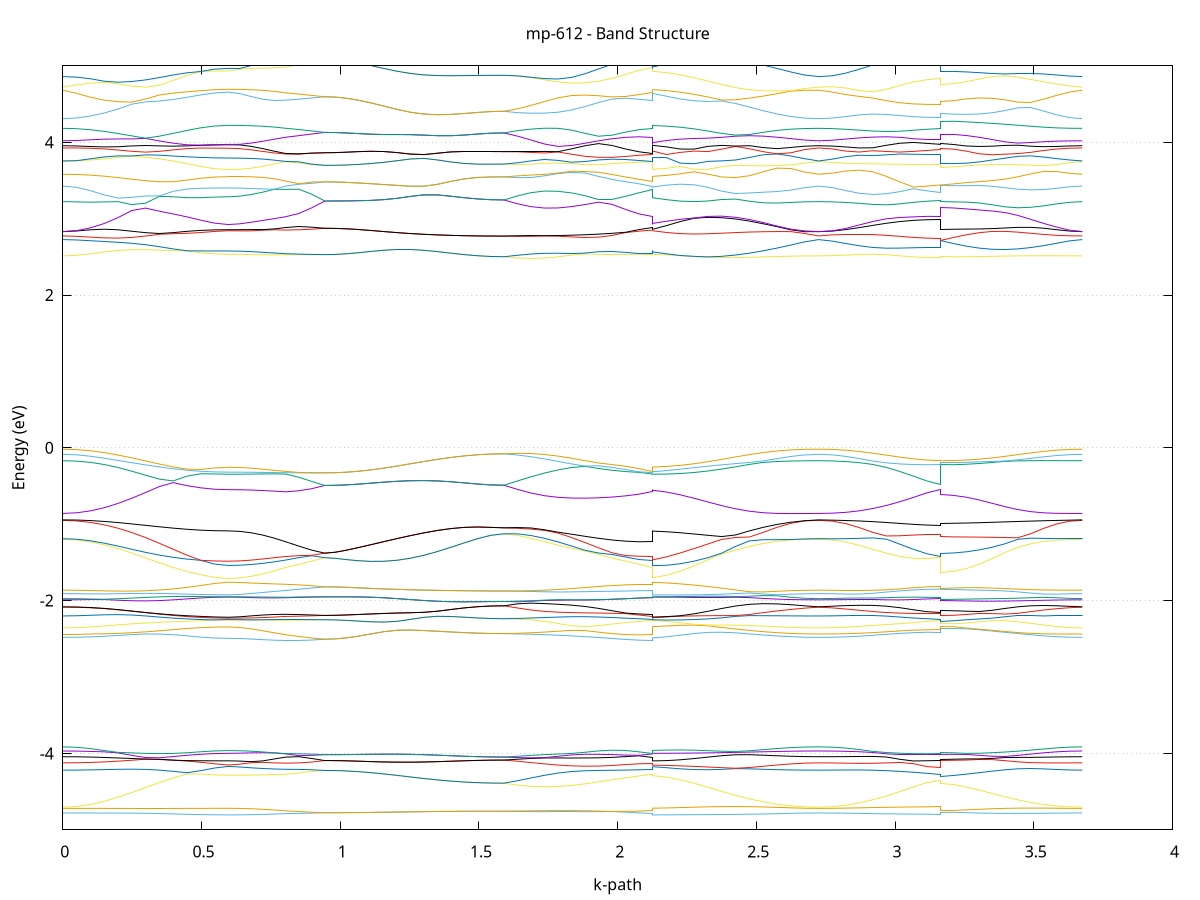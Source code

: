 set title 'mp-612 - Band Structure'
set xlabel 'k-path'
set ylabel 'Energy (eV)'
set grid y
set yrange [-5:5]
set terminal png size 800,600
set output 'mp-612_bands_gnuplot.png'
plot '-' using 1:2 with lines notitle, '-' using 1:2 with lines notitle, '-' using 1:2 with lines notitle, '-' using 1:2 with lines notitle, '-' using 1:2 with lines notitle, '-' using 1:2 with lines notitle, '-' using 1:2 with lines notitle, '-' using 1:2 with lines notitle, '-' using 1:2 with lines notitle, '-' using 1:2 with lines notitle, '-' using 1:2 with lines notitle, '-' using 1:2 with lines notitle, '-' using 1:2 with lines notitle, '-' using 1:2 with lines notitle, '-' using 1:2 with lines notitle, '-' using 1:2 with lines notitle, '-' using 1:2 with lines notitle, '-' using 1:2 with lines notitle, '-' using 1:2 with lines notitle, '-' using 1:2 with lines notitle, '-' using 1:2 with lines notitle, '-' using 1:2 with lines notitle, '-' using 1:2 with lines notitle, '-' using 1:2 with lines notitle, '-' using 1:2 with lines notitle, '-' using 1:2 with lines notitle, '-' using 1:2 with lines notitle, '-' using 1:2 with lines notitle, '-' using 1:2 with lines notitle, '-' using 1:2 with lines notitle, '-' using 1:2 with lines notitle, '-' using 1:2 with lines notitle, '-' using 1:2 with lines notitle, '-' using 1:2 with lines notitle, '-' using 1:2 with lines notitle, '-' using 1:2 with lines notitle, '-' using 1:2 with lines notitle, '-' using 1:2 with lines notitle, '-' using 1:2 with lines notitle, '-' using 1:2 with lines notitle, '-' using 1:2 with lines notitle, '-' using 1:2 with lines notitle, '-' using 1:2 with lines notitle, '-' using 1:2 with lines notitle, '-' using 1:2 with lines notitle, '-' using 1:2 with lines notitle, '-' using 1:2 with lines notitle, '-' using 1:2 with lines notitle, '-' using 1:2 with lines notitle, '-' using 1:2 with lines notitle, '-' using 1:2 with lines notitle, '-' using 1:2 with lines notitle, '-' using 1:2 with lines notitle, '-' using 1:2 with lines notitle, '-' using 1:2 with lines notitle, '-' using 1:2 with lines notitle, '-' using 1:2 with lines notitle, '-' using 1:2 with lines notitle, '-' using 1:2 with lines notitle, '-' using 1:2 with lines notitle, '-' using 1:2 with lines notitle, '-' using 1:2 with lines notitle, '-' using 1:2 with lines notitle, '-' using 1:2 with lines notitle, '-' using 1:2 with lines notitle, '-' using 1:2 with lines notitle, '-' using 1:2 with lines notitle, '-' using 1:2 with lines notitle, '-' using 1:2 with lines notitle, '-' using 1:2 with lines notitle, '-' using 1:2 with lines notitle, '-' using 1:2 with lines notitle, '-' using 1:2 with lines notitle, '-' using 1:2 with lines notitle, '-' using 1:2 with lines notitle, '-' using 1:2 with lines notitle, '-' using 1:2 with lines notitle, '-' using 1:2 with lines notitle, '-' using 1:2 with lines notitle, '-' using 1:2 with lines notitle, '-' using 1:2 with lines notitle, '-' using 1:2 with lines notitle, '-' using 1:2 with lines notitle, '-' using 1:2 with lines notitle
0.000000 -15.443848
0.049706 -15.443148
0.099413 -15.441148
0.149119 -15.437848
0.198825 -15.433548
0.248532 -15.428548
0.298238 -15.423148
0.347944 -15.417648
0.397651 -15.412548
0.447357 -15.408048
0.497063 -15.404648
0.546770 -15.402548
0.596476 -15.401748
0.596476 -15.401748
0.637962 -15.401648
0.679448 -15.401248
0.720934 -15.400648
0.762420 -15.399848
0.803906 -15.398848
0.803906 -15.398848
0.850751 -15.397748
0.897597 -15.396748
0.944443 -15.395948
0.944443 -15.395948
0.983262 -15.396148
1.022081 -15.396648
1.060900 -15.397448
1.060900 -15.397448
1.109040 -15.398948
1.157181 -15.400748
1.205321 -15.402848
1.253462 -15.405148
1.301603 -15.407548
1.349743 -15.409848
1.397884 -15.411948
1.446024 -15.413748
1.494165 -15.415148
1.542306 -15.415948
1.590446 -15.416248
1.590446 -15.416248
1.639115 -15.416348
1.687784 -15.415748
1.736453 -15.414448
1.785122 -15.412648
1.833790 -15.410348
1.882459 -15.407748
1.931128 -15.405048
1.979797 -15.402548
2.028466 -15.400548
2.077135 -15.399248
2.125804 -15.398748
2.125804 -15.401748
2.125804 -15.401748
2.125804 -15.401748
2.175668 -15.401848
2.225533 -15.402748
2.275397 -15.405548
2.325262 -15.410148
2.375126 -15.415748
2.424991 -15.421748
2.474855 -15.427548
2.524720 -15.432948
2.574585 -15.437548
2.624449 -15.440948
2.674314 -15.443148
2.724178 -15.443848
2.724178 -15.443848
2.773026 -15.443148
2.821874 -15.441148
2.870722 -15.437948
2.919570 -15.433748
2.968418 -15.428848
3.017266 -15.423548
3.066114 -15.418448
3.114962 -15.414048
3.163810 -15.412048
3.163810 -15.409448
3.210255 -15.410248
3.256700 -15.412548
3.303146 -15.415948
3.349591 -15.420148
3.396036 -15.424848
3.442481 -15.429648
3.488926 -15.434248
3.535372 -15.438248
3.581817 -15.441248
3.628262 -15.443248
3.674707 -15.443848
e
0.000000 -15.387948
0.049706 -15.388048
0.099413 -15.388148
0.149119 -15.388248
0.198825 -15.388548
0.248532 -15.388848
0.298238 -15.389148
0.347944 -15.389448
0.397651 -15.389648
0.447357 -15.389948
0.497063 -15.390148
0.546770 -15.390248
0.596476 -15.390248
0.596476 -15.390248
0.637962 -15.390448
0.679448 -15.390848
0.720934 -15.391548
0.762420 -15.392548
0.803906 -15.393748
0.803906 -15.393748
0.850751 -15.394448
0.897597 -15.395148
0.944443 -15.395948
0.944443 -15.395948
0.983262 -15.396148
1.022081 -15.396648
1.060900 -15.397448
1.060900 -15.397448
1.109040 -15.398948
1.157181 -15.400748
1.205321 -15.402848
1.253462 -15.405148
1.301603 -15.407548
1.349743 -15.409848
1.397884 -15.411948
1.446024 -15.413748
1.494165 -15.415148
1.542306 -15.415948
1.590446 -15.416248
1.590446 -15.416248
1.639115 -15.415448
1.687784 -15.414048
1.736453 -15.412048
1.785122 -15.409748
1.833790 -15.407148
1.882459 -15.404448
1.931128 -15.401848
1.979797 -15.399348
2.028466 -15.397148
2.077135 -15.395348
2.125804 -15.393748
2.125804 -15.390248
2.125804 -15.390848
2.125804 -15.390848
2.175668 -15.392348
2.225533 -15.394148
2.275397 -15.395048
2.325262 -15.394648
2.375126 -15.393648
2.424991 -15.392548
2.474855 -15.391348
2.524720 -15.390248
2.574585 -15.389248
2.624449 -15.388548
2.674314 -15.388148
2.724178 -15.387948
2.724178 -15.387948
2.773026 -15.388048
2.821874 -15.388348
2.870722 -15.388948
2.919570 -15.389948
2.968418 -15.391448
3.017266 -15.393448
3.066114 -15.395948
3.114962 -15.398548
3.163810 -15.399948
3.163810 -15.402148
3.210255 -15.401748
3.256700 -15.400748
3.303146 -15.399348
3.349591 -15.397648
3.396036 -15.395748
3.442481 -15.393848
3.488926 -15.391948
3.535372 -15.390348
3.581817 -15.389048
3.628262 -15.388248
3.674707 -15.387948
e
0.000000 -13.787348
0.049706 -13.787148
0.099413 -13.786648
0.149119 -13.785948
0.198825 -13.787748
0.248532 -13.790248
0.298238 -13.792948
0.347944 -13.795748
0.397651 -13.798448
0.447357 -13.800948
0.497063 -13.803148
0.546770 -13.804648
0.596476 -13.805248
0.596476 -13.805248
0.637962 -13.804948
0.679448 -13.803948
0.720934 -13.802448
0.762420 -13.800248
0.803906 -13.797548
0.803906 -13.797548
0.850751 -13.795648
0.897597 -13.793748
0.944443 -13.791848
0.944443 -13.791848
0.983262 -13.792548
1.022081 -13.794248
1.060900 -13.795948
1.060900 -13.795948
1.109040 -13.797648
1.157181 -13.798748
1.205321 -13.798848
1.253462 -13.797948
1.301603 -13.796148
1.349743 -13.793548
1.397884 -13.790348
1.446024 -13.786848
1.494165 -13.783248
1.542306 -13.780248
1.590446 -13.779048
1.590446 -13.779048
1.639115 -13.782548
1.687784 -13.786948
1.736453 -13.791248
1.785122 -13.794848
1.833790 -13.797448
1.882459 -13.798648
1.931128 -13.798548
1.979797 -13.796948
2.028466 -13.794148
2.077135 -13.795048
2.125804 -13.797448
2.125804 -13.805248
2.125804 -13.805048
2.125804 -13.805048
2.175668 -13.804348
2.225533 -13.803348
2.275397 -13.801948
2.325262 -13.800148
2.375126 -13.798148
2.424991 -13.796048
2.474855 -13.793848
2.524720 -13.791748
2.574585 -13.789948
2.624449 -13.788548
2.674314 -13.787648
2.724178 -13.787348
2.724178 -13.787348
2.773026 -13.787448
2.821874 -13.788548
2.870722 -13.791048
2.919570 -13.794548
2.968418 -13.798348
3.017266 -13.801848
3.066114 -13.804648
3.114962 -13.806448
3.163810 -13.807148
3.163810 -13.824448
3.210255 -13.823148
3.256700 -13.819448
3.303146 -13.813448
3.349591 -13.805948
3.396036 -13.797348
3.442481 -13.788548
3.488926 -13.782248
3.535372 -13.783948
3.581817 -13.785748
3.628262 -13.786948
3.674707 -13.787348
e
0.000000 -13.782548
0.049706 -13.782948
0.099413 -13.783948
0.149119 -13.785648
0.198825 -13.784848
0.248532 -13.783548
0.298238 -13.782048
0.347944 -13.787248
0.397651 -13.791948
0.447357 -13.795748
0.497063 -13.798548
0.546770 -13.800048
0.596476 -13.800548
0.596476 -13.800548
0.637962 -13.800048
0.679448 -13.798648
0.720934 -13.796448
0.762420 -13.793548
0.803906 -13.790248
0.803906 -13.790248
0.850751 -13.788048
0.897597 -13.789948
0.944443 -13.791848
0.944443 -13.791848
0.983262 -13.792548
1.022081 -13.794248
1.060900 -13.795948
1.060900 -13.795948
1.109040 -13.797648
1.157181 -13.798748
1.205321 -13.798848
1.253462 -13.797948
1.301603 -13.796148
1.349743 -13.793548
1.397884 -13.790348
1.446024 -13.786848
1.494165 -13.783248
1.542306 -13.780248
1.590446 -13.779048
1.590446 -13.779048
1.639115 -13.777348
1.687784 -13.777548
1.736453 -13.779048
1.785122 -13.781148
1.833790 -13.783548
1.882459 -13.786048
1.931128 -13.788548
1.979797 -13.790848
2.028466 -13.792948
2.077135 -13.790448
2.125804 -13.790248
2.125804 -13.800548
2.125804 -13.800148
2.125804 -13.800148
2.175668 -13.798848
2.225533 -13.796848
2.275397 -13.794148
2.325262 -13.791048
2.375126 -13.788048
2.424991 -13.785548
2.474855 -13.783848
2.524720 -13.783048
2.574585 -13.782648
2.624449 -13.782648
2.674314 -13.782548
2.724178 -13.782548
2.724178 -13.782548
2.773026 -13.782648
2.821874 -13.782248
2.870722 -13.780748
2.919570 -13.778448
2.968418 -13.777348
3.017266 -13.780748
3.066114 -13.784148
3.114962 -13.786448
3.163810 -13.787248
3.163810 -13.775848
3.210255 -13.776048
3.256700 -13.776548
3.303146 -13.777348
3.349591 -13.778248
3.396036 -13.779248
3.442481 -13.780248
3.488926 -13.781548
3.535372 -13.781848
3.581817 -13.782248
3.628262 -13.782548
3.674707 -13.782548
e
0.000000 -13.762348
0.049706 -13.762948
0.099413 -13.764948
0.149119 -13.768048
0.198825 -13.772148
0.248532 -13.776948
0.298238 -13.782048
0.347944 -13.780348
0.397651 -13.778648
0.447357 -13.777048
0.497063 -13.775648
0.546770 -13.774548
0.596476 -13.774148
0.596476 -13.774148
0.637962 -13.774848
0.679448 -13.776548
0.720934 -13.779248
0.762420 -13.782548
0.803906 -13.786248
0.803906 -13.786248
0.850751 -13.787748
0.897597 -13.784848
0.944443 -13.781648
0.944443 -13.781648
0.983262 -13.780748
1.022081 -13.778548
1.060900 -13.775748
1.060900 -13.775748
1.109040 -13.772248
1.157181 -13.768948
1.205321 -13.766148
1.253462 -13.763948
1.301603 -13.762448
1.349743 -13.761748
1.397884 -13.761848
1.446024 -13.762748
1.494165 -13.764248
1.542306 -13.765948
1.590446 -13.766748
1.590446 -13.766748
1.639115 -13.767048
1.687784 -13.767048
1.736453 -13.767148
1.785122 -13.767448
1.833790 -13.768048
1.882459 -13.768748
1.931128 -13.770148
1.979797 -13.775348
2.028466 -13.780948
2.077135 -13.786248
2.125804 -13.786248
2.125804 -13.774148
2.125804 -13.773948
2.125804 -13.773948
2.175668 -13.773348
2.225533 -13.772448
2.275397 -13.771148
2.325262 -13.769748
2.375126 -13.769648
2.424991 -13.769248
2.474855 -13.767748
2.524720 -13.765648
2.574585 -13.763448
2.624449 -13.762848
2.674314 -13.762448
2.724178 -13.762348
2.724178 -13.762348
2.773026 -13.762748
2.821874 -13.764448
2.870722 -13.767548
2.919570 -13.771448
2.968418 -13.774048
3.017266 -13.771848
3.066114 -13.769148
3.114962 -13.766948
3.163810 -13.765948
3.163810 -13.766248
3.210255 -13.766748
3.256700 -13.768048
3.303146 -13.770048
3.349591 -13.772648
3.396036 -13.775448
3.442481 -13.778148
3.488926 -13.778348
3.535372 -13.771948
3.581817 -13.766348
3.628262 -13.763148
3.674707 -13.762348
e
0.000000 -13.759348
0.049706 -13.759448
0.099413 -13.759648
0.149119 -13.760048
0.198825 -13.760448
0.248532 -13.761048
0.298238 -13.761748
0.347944 -13.762548
0.397651 -13.763448
0.447357 -13.764348
0.497063 -13.765148
0.546770 -13.765848
0.596476 -13.766048
0.596476 -13.766048
0.637962 -13.766248
0.679448 -13.766848
0.720934 -13.768048
0.762420 -13.769748
0.803906 -13.772048
0.803906 -13.772048
0.850751 -13.775148
0.897597 -13.778348
0.944443 -13.781648
0.944443 -13.781648
0.983262 -13.780748
1.022081 -13.778548
1.060900 -13.775748
1.060900 -13.775748
1.109040 -13.772248
1.157181 -13.768948
1.205321 -13.766148
1.253462 -13.763948
1.301603 -13.762448
1.349743 -13.761748
1.397884 -13.761848
1.446024 -13.762748
1.494165 -13.764248
1.542306 -13.765948
1.590446 -13.766748
1.590446 -13.766748
1.639115 -13.765448
1.687784 -13.763648
1.736453 -13.762248
1.785122 -13.761948
1.833790 -13.763248
1.882459 -13.766048
1.931128 -13.769548
1.979797 -13.770348
2.028466 -13.771148
2.077135 -13.771748
2.125804 -13.772048
2.125804 -13.766048
2.125804 -13.766248
2.125804 -13.766248
2.175668 -13.766848
2.225533 -13.767648
2.275397 -13.768548
2.325262 -13.769348
2.375126 -13.768248
2.424991 -13.766748
2.474855 -13.765448
2.524720 -13.764348
2.574585 -13.763248
2.624449 -13.761248
2.674314 -13.759848
2.724178 -13.759348
2.724178 -13.759348
2.773026 -13.759648
2.821874 -13.759748
2.870722 -13.759548
2.919570 -13.759148
2.968418 -13.758948
3.017266 -13.758848
3.066114 -13.759248
3.114962 -13.759848
3.163810 -13.760148
3.163810 -13.754848
3.210255 -13.754848
3.256700 -13.754948
3.303146 -13.755248
3.349591 -13.755648
3.396036 -13.756348
3.442481 -13.757148
3.488926 -13.758048
3.535372 -13.758848
3.581817 -13.759548
3.628262 -13.759648
3.674707 -13.759348
e
0.000000 -12.289148
0.049706 -12.289448
0.099413 -12.290348
0.149119 -12.293648
0.198825 -12.301048
0.248532 -12.309648
0.298238 -12.318948
0.347944 -12.328248
0.397651 -12.336948
0.447357 -12.344348
0.497063 -12.350048
0.546770 -12.353648
0.596476 -12.354948
0.596476 -12.354948
0.637962 -12.354248
0.679448 -12.352348
0.720934 -12.349148
0.762420 -12.345048
0.803906 -12.340148
0.803906 -12.340148
0.850751 -12.337448
0.897597 -12.334548
0.944443 -12.331348
0.944443 -12.331348
0.983262 -12.330848
1.022081 -12.329548
1.060900 -12.327348
1.060900 -12.327348
1.109040 -12.323648
1.157181 -12.319148
1.205321 -12.314148
1.253462 -12.308848
1.301603 -12.303648
1.349743 -12.298748
1.397884 -12.294448
1.446024 -12.290948
1.494165 -12.288448
1.542306 -12.286848
1.590446 -12.286348
1.590446 -12.286348
1.639115 -12.290948
1.687784 -12.296648
1.736453 -12.302848
1.785122 -12.309148
1.833790 -12.314848
1.882459 -12.319448
1.931128 -12.322848
1.979797 -12.324648
2.028466 -12.324848
2.077135 -12.333048
2.125804 -12.340148
2.125804 -12.354948
2.125804 -12.354148
2.125804 -12.354148
2.175668 -12.351748
2.225533 -12.347848
2.275397 -12.342648
2.325262 -12.336448
2.375126 -12.329548
2.424991 -12.322148
2.474855 -12.314848
2.524720 -12.307748
2.574585 -12.301248
2.624449 -12.295548
2.674314 -12.291148
2.724178 -12.289148
2.724178 -12.289148
2.773026 -12.290448
2.821874 -12.293748
2.870722 -12.298148
2.919570 -12.303148
2.968418 -12.308248
3.017266 -12.312848
3.066114 -12.316548
3.114962 -12.318848
3.163810 -12.319648
3.163810 -12.321548
3.210255 -12.320848
3.256700 -12.318948
3.303146 -12.315848
3.349591 -12.311948
3.396036 -12.307448
3.442481 -12.302848
3.488926 -12.298348
3.535372 -12.294548
3.581817 -12.291548
3.628262 -12.289748
3.674707 -12.289148
e
0.000000 -12.283248
0.049706 -12.284448
0.099413 -12.288048
0.149119 -12.291748
0.198825 -12.293648
0.248532 -12.295948
0.298238 -12.298248
0.347944 -12.300648
0.397651 -12.302848
0.447357 -12.304848
0.497063 -12.306248
0.546770 -12.307148
0.596476 -12.307548
0.596476 -12.307548
0.637962 -12.308148
0.679448 -12.309848
0.720934 -12.312748
0.762420 -12.316448
0.803906 -12.320948
0.803906 -12.320948
0.850751 -12.324448
0.897597 -12.327948
0.944443 -12.331348
0.944443 -12.331348
0.983262 -12.330848
1.022081 -12.329548
1.060900 -12.327348
1.060900 -12.327348
1.109040 -12.323648
1.157181 -12.319148
1.205321 -12.314148
1.253462 -12.308848
1.301603 -12.303648
1.349743 -12.298748
1.397884 -12.294448
1.446024 -12.290948
1.494165 -12.288448
1.542306 -12.286848
1.590446 -12.286348
1.590446 -12.286348
1.639115 -12.283248
1.687784 -12.282148
1.736453 -12.283048
1.785122 -12.286248
1.833790 -12.291448
1.882459 -12.298448
1.931128 -12.306748
1.979797 -12.315648
2.028466 -12.324648
2.077135 -12.323548
2.125804 -12.320948
2.125804 -12.307548
2.125804 -12.306948
2.125804 -12.306948
2.175668 -12.305148
2.225533 -12.302348
2.275397 -12.298748
2.325262 -12.294848
2.375126 -12.290948
2.424991 -12.287348
2.474855 -12.284448
2.524720 -12.282348
2.574585 -12.281348
2.624449 -12.281348
2.674314 -12.282348
2.724178 -12.283248
2.724178 -12.283248
2.773026 -12.283248
2.821874 -12.283548
2.870722 -12.284748
2.919570 -12.286648
2.968418 -12.288948
3.017266 -12.291248
3.066114 -12.293148
3.114962 -12.294448
3.163810 -12.294948
3.163810 -12.293348
3.210255 -12.293148
3.256700 -12.292548
3.303146 -12.291648
3.349591 -12.290448
3.396036 -12.289148
3.442481 -12.287748
3.488926 -12.286348
3.535372 -12.285148
3.581817 -12.284148
3.628262 -12.283448
3.674707 -12.283248
e
0.000000 -11.283348
0.049706 -11.281648
0.099413 -11.276748
0.149119 -11.268748
0.198825 -11.258248
0.248532 -11.245848
0.298238 -11.232448
0.347944 -11.218748
0.397651 -11.209548
0.447357 -11.218448
0.497063 -11.225248
0.546770 -11.229448
0.596476 -11.230948
0.596476 -11.230948
0.637962 -11.230748
0.679448 -11.230448
0.720934 -11.229948
0.762420 -11.229248
0.803906 -11.228248
0.803906 -11.228248
0.850751 -11.221948
0.897597 -11.214148
0.944443 -11.205348
0.944443 -11.205348
0.983262 -11.205448
1.022081 -11.205648
1.060900 -11.206048
1.060900 -11.206048
1.109040 -11.206648
1.157181 -11.207348
1.205321 -11.208248
1.253462 -11.209248
1.301603 -11.210248
1.349743 -11.211248
1.397884 -11.212148
1.446024 -11.212948
1.494165 -11.213548
1.542306 -11.213948
1.590446 -11.214048
1.590446 -11.214048
1.639115 -11.222548
1.687784 -11.230148
1.736453 -11.236748
1.785122 -11.241848
1.833790 -11.245348
1.882459 -11.247048
1.931128 -11.246848
1.979797 -11.244748
2.028466 -11.240848
2.077135 -11.235248
2.125804 -11.228248
2.125804 -11.230948
2.125804 -11.231648
2.125804 -11.231648
2.175668 -11.234048
2.225533 -11.237948
2.275397 -11.242948
2.325262 -11.248748
2.375126 -11.254948
2.424991 -11.261248
2.474855 -11.267248
2.524720 -11.272648
2.574585 -11.277148
2.624449 -11.280548
2.674314 -11.282648
2.724178 -11.283348
2.724178 -11.283348
2.773026 -11.282248
2.821874 -11.278948
2.870722 -11.273548
2.919570 -11.266148
2.968418 -11.257248
3.017266 -11.246948
3.066114 -11.235748
3.114962 -11.224448
3.163810 -11.217048
3.163810 -11.255748
3.210255 -11.256348
3.256700 -11.258048
3.303146 -11.260848
3.349591 -11.264248
3.396036 -11.268148
3.442481 -11.272048
3.488926 -11.275748
3.535372 -11.278948
3.581817 -11.281348
3.628262 -11.282848
3.674707 -11.283348
e
0.000000 -11.143748
0.049706 -11.145248
0.099413 -11.149748
0.149119 -11.156848
0.198825 -11.166048
0.248532 -11.176648
0.298238 -11.187948
0.347944 -11.199248
0.397651 -11.205848
0.447357 -11.194648
0.497063 -11.185948
0.546770 -11.180348
0.596476 -11.178548
0.596476 -11.178548
0.637962 -11.178648
0.679448 -11.178948
0.720934 -11.179648
0.762420 -11.180548
0.803906 -11.181848
0.803906 -11.181848
0.850751 -11.188448
0.897597 -11.196548
0.944443 -11.205348
0.944443 -11.205348
0.983262 -11.205448
1.022081 -11.205648
1.060900 -11.206048
1.060900 -11.206048
1.109040 -11.206648
1.157181 -11.207348
1.205321 -11.208248
1.253462 -11.209248
1.301603 -11.210248
1.349743 -11.211248
1.397884 -11.212148
1.446024 -11.212948
1.494165 -11.213548
1.542306 -11.213948
1.590446 -11.214048
1.590446 -11.214048
1.639115 -11.205248
1.687784 -11.196448
1.736453 -11.188148
1.785122 -11.180848
1.833790 -11.174848
1.882459 -11.170548
1.931128 -11.168248
1.979797 -11.168248
2.028466 -11.170548
2.077135 -11.175048
2.125804 -11.181848
2.125804 -11.178548
2.125804 -11.178048
2.125804 -11.178048
2.175668 -11.176448
2.225533 -11.174048
2.275397 -11.170848
2.325262 -11.167048
2.375126 -11.162948
2.424991 -11.158848
2.474855 -11.154848
2.524720 -11.151148
2.574585 -11.148048
2.624449 -11.145748
2.674314 -11.144248
2.724178 -11.143748
2.724178 -11.143748
2.773026 -11.144648
2.821874 -11.147548
2.870722 -11.152148
2.919570 -11.158448
2.968418 -11.166448
3.017266 -11.175748
3.066114 -11.186148
3.114962 -11.196948
3.163810 -11.204148
3.163810 -11.161748
3.210255 -11.161448
3.256700 -11.160348
3.303146 -11.158748
3.349591 -11.156548
3.396036 -11.154148
3.442481 -11.151548
3.488926 -11.149048
3.535372 -11.146948
3.581817 -11.145248
3.628262 -11.144148
3.674707 -11.143748
e
0.000000 -8.522148
0.049706 -8.519348
0.099413 -8.510848
0.149119 -8.508748
0.198825 -8.510248
0.248532 -8.513248
0.298238 -8.518148
0.347944 -8.524648
0.397651 -8.532148
0.447357 -8.539748
0.497063 -8.546148
0.546770 -8.550548
0.596476 -8.552048
0.596476 -8.552048
0.637962 -8.550148
0.679448 -8.544748
0.720934 -8.535948
0.762420 -8.524048
0.803906 -8.509648
0.803906 -8.509648
0.850751 -8.491048
0.897597 -8.470448
0.944443 -8.449248
0.944443 -8.449248
0.983262 -8.449548
1.022081 -8.450748
1.060900 -8.452648
1.060900 -8.452648
1.109040 -8.455948
1.157181 -8.460348
1.205321 -8.465748
1.253462 -8.471948
1.301603 -8.478548
1.349743 -8.485348
1.397884 -8.491848
1.446024 -8.497448
1.494165 -8.501848
1.542306 -8.504648
1.590446 -8.505548
1.590446 -8.505548
1.639115 -8.508248
1.687784 -8.509348
1.736453 -8.509448
1.785122 -8.509048
1.833790 -8.508548
1.882459 -8.508348
1.931128 -8.508548
1.979797 -8.509148
2.028466 -8.509648
2.077135 -8.509948
2.125804 -8.509648
2.125804 -8.552048
2.125804 -8.551548
2.125804 -8.551548
2.175668 -8.550048
2.225533 -8.547748
2.275397 -8.544848
2.325262 -8.541548
2.375126 -8.538248
2.424991 -8.535248
2.474855 -8.532448
2.524720 -8.530048
2.574585 -8.527948
2.624449 -8.525748
2.674314 -8.523448
2.724178 -8.522148
2.724178 -8.522148
2.773026 -8.521748
2.821874 -8.519948
2.870722 -8.516748
2.919570 -8.512148
2.968418 -8.506848
3.017266 -8.501448
3.066114 -8.496748
3.114962 -8.493648
3.163810 -8.492548
3.163810 -8.493648
3.210255 -8.494348
3.256700 -8.496448
3.303146 -8.499748
3.349591 -8.503748
3.396036 -8.508248
3.442481 -8.512648
3.488926 -8.516448
3.535372 -8.519448
3.581817 -8.521248
3.628262 -8.522048
3.674707 -8.522148
e
0.000000 -8.508448
0.049706 -8.508348
0.099413 -8.508348
0.149119 -8.497348
0.198825 -8.479748
0.248532 -8.459148
0.298238 -8.436948
0.347944 -8.414648
0.397651 -8.393948
0.447357 -8.376148
0.497063 -8.362548
0.546770 -8.354048
0.596476 -8.351148
0.596476 -8.351148
0.637962 -8.352948
0.679448 -8.358448
0.720934 -8.367248
0.762420 -8.379148
0.803906 -8.393548
0.803906 -8.393548
0.850751 -8.409748
0.897597 -8.428648
0.944443 -8.449248
0.944443 -8.449248
0.983262 -8.449548
1.022081 -8.450748
1.060900 -8.452648
1.060900 -8.452648
1.109040 -8.455948
1.157181 -8.460348
1.205321 -8.465748
1.253462 -8.471948
1.301603 -8.478548
1.349743 -8.485348
1.397884 -8.491848
1.446024 -8.497448
1.494165 -8.501848
1.542306 -8.504648
1.590446 -8.505548
1.590446 -8.505548
1.639115 -8.500948
1.687784 -8.494048
1.736453 -8.485048
1.785122 -8.473948
1.833790 -8.461348
1.882459 -8.447648
1.931128 -8.433848
1.979797 -8.420548
2.028466 -8.408848
2.077135 -8.399548
2.125804 -8.393548
2.125804 -8.351148
2.125804 -8.352948
2.125804 -8.352948
2.175668 -8.358548
2.225533 -8.368048
2.275397 -8.380848
2.325262 -8.396548
2.375126 -8.414348
2.424991 -8.433048
2.474855 -8.451648
2.524720 -8.468948
2.574585 -8.484048
2.624449 -8.496348
2.674314 -8.504948
2.724178 -8.508448
2.724178 -8.508448
2.773026 -8.506548
2.821874 -8.501248
2.870722 -8.493748
2.919570 -8.485048
2.968418 -8.476348
3.017266 -8.468548
3.066114 -8.462348
3.114962 -8.458448
3.163810 -8.457148
3.163810 -8.459048
3.210255 -8.459748
3.256700 -8.461748
3.303146 -8.465148
3.349591 -8.469848
3.396036 -8.475848
3.442481 -8.482648
3.488926 -8.489848
3.535372 -8.496748
3.581817 -8.502648
3.628262 -8.506848
3.674707 -8.508448
e
0.000000 -8.089748
0.049706 -8.089748
0.099413 -8.089648
0.149119 -8.089648
0.198825 -8.089648
0.248532 -8.089848
0.298238 -8.090148
0.347944 -8.090548
0.397651 -8.091048
0.447357 -8.091448
0.497063 -8.091748
0.546770 -8.091948
0.596476 -8.092048
0.596476 -8.092048
0.637962 -8.091048
0.679448 -8.088248
0.720934 -8.083748
0.762420 -8.077848
0.803906 -8.070948
0.803906 -8.070948
0.850751 -8.061348
0.897597 -8.052948
0.944443 -8.047048
0.944443 -8.047048
0.983262 -8.047648
1.022081 -8.049248
1.060900 -8.051848
1.060900 -8.051848
1.109040 -8.055848
1.157181 -8.060248
1.205321 -8.064548
1.253462 -8.068248
1.301603 -8.071248
1.349743 -8.073348
1.397884 -8.074648
1.446024 -8.075248
1.494165 -8.075448
1.542306 -8.075448
1.590446 -8.075348
1.590446 -8.075348
1.639115 -8.078248
1.687784 -8.079748
1.736453 -8.080048
1.785122 -8.079548
1.833790 -8.079048
1.882459 -8.078548
1.931128 -8.078048
1.979797 -8.077248
2.028466 -8.075748
2.077135 -8.073548
2.125804 -8.070948
2.125804 -8.092048
2.125804 -8.090548
2.125804 -8.090548
2.175668 -8.086048
2.225533 -8.078748
2.275397 -8.069448
2.325262 -8.071548
2.375126 -8.074148
2.424991 -8.073848
2.474855 -8.070848
2.524720 -8.065348
2.574585 -8.072548
2.624449 -8.081848
2.674314 -8.087748
2.724178 -8.089748
2.724178 -8.089748
2.773026 -8.088648
2.821874 -8.085648
2.870722 -8.080848
2.919570 -8.074948
2.968418 -8.070948
3.017266 -8.075448
3.066114 -8.080448
3.114962 -8.083748
3.163810 -8.084948
3.163810 -8.088048
3.210255 -8.087348
3.256700 -8.085148
3.303146 -8.081548
3.349591 -8.076848
3.396036 -8.071648
3.442481 -8.067548
3.488926 -8.069848
3.535372 -8.077048
3.581817 -8.083748
3.628262 -8.088248
3.674707 -8.089748
e
0.000000 -8.032948
0.049706 -8.033248
0.099413 -8.034248
0.149119 -8.035648
0.198825 -8.037148
0.248532 -8.038448
0.298238 -8.039448
0.347944 -8.040048
0.397651 -8.040148
0.447357 -8.039948
0.497063 -8.039648
0.546770 -8.039248
0.596476 -8.039148
0.596476 -8.039148
0.637962 -8.039348
0.679448 -8.039848
0.720934 -8.040548
0.762420 -8.041348
0.803906 -8.042148
0.803906 -8.042148
0.850751 -8.042548
0.897597 -8.043848
0.944443 -8.047048
0.944443 -8.047048
0.983262 -8.047648
1.022081 -8.049248
1.060900 -8.051848
1.060900 -8.051848
1.109040 -8.055848
1.157181 -8.060248
1.205321 -8.064548
1.253462 -8.068248
1.301603 -8.071248
1.349743 -8.073348
1.397884 -8.074648
1.446024 -8.075248
1.494165 -8.075448
1.542306 -8.075448
1.590446 -8.075348
1.590446 -8.075348
1.639115 -8.071148
1.687784 -8.065848
1.736453 -8.060148
1.785122 -8.054748
1.833790 -8.050248
1.882459 -8.047148
1.931128 -8.045248
1.979797 -8.044248
2.028466 -8.043648
2.077135 -8.043048
2.125804 -8.042148
2.125804 -8.039148
2.125804 -8.042348
2.125804 -8.042348
2.175668 -8.050148
2.225533 -8.058748
2.275397 -8.066248
2.325262 -8.058848
2.375126 -8.048748
2.424991 -8.043248
2.474855 -8.048848
2.524720 -8.060748
2.574585 -8.057848
2.624449 -8.048948
2.674314 -8.039448
2.724178 -8.032948
2.724178 -8.032948
2.773026 -8.037048
2.821874 -8.044348
2.870722 -8.052148
2.919570 -8.059648
2.968418 -8.064148
3.017266 -8.059148
3.066114 -8.053248
3.114962 -8.048948
3.163810 -8.047448
3.163810 -8.022348
3.210255 -8.022048
3.256700 -8.021848
3.303146 -8.026448
3.349591 -8.033848
3.396036 -8.042748
3.442481 -8.050748
3.488926 -8.051948
3.535372 -8.047348
3.581817 -8.041448
3.628262 -8.035948
3.674707 -8.032948
e
0.000000 -8.022448
0.049706 -8.022948
0.099413 -8.024148
0.149119 -8.025548
0.198825 -8.026448
0.248532 -8.026148
0.298238 -8.024248
0.347944 -8.020748
0.397651 -8.016048
0.447357 -8.011048
0.497063 -8.006548
0.546770 -8.003548
0.596476 -8.002448
0.596476 -8.002448
0.637962 -8.002448
0.679448 -8.002448
0.720934 -8.002348
0.762420 -8.001948
0.803906 -8.001348
0.803906 -8.001348
0.850751 -7.999548
0.897597 -7.995748
0.944443 -7.988748
0.944443 -7.988748
0.983262 -7.988648
1.022081 -7.988448
1.060900 -7.988248
1.060900 -7.988248
1.109040 -7.988148
1.157181 -7.988348
1.205321 -7.989048
1.253462 -7.990148
1.301603 -7.991548
1.349743 -7.993248
1.397884 -7.994948
1.446024 -7.996548
1.494165 -7.997948
1.542306 -7.998748
1.590446 -7.999148
1.590446 -7.999148
1.639115 -8.004448
1.687784 -8.009848
1.736453 -8.014548
1.785122 -8.017648
1.833790 -8.018648
1.882459 -8.017148
1.931128 -8.013848
1.979797 -8.009648
2.028466 -8.005648
2.077135 -8.002648
2.125804 -8.001348
2.125804 -8.002448
2.125804 -7.999748
2.125804 -7.999748
2.175668 -7.993648
2.225533 -7.987448
2.275397 -7.982648
2.325262 -7.982848
2.375126 -7.997948
2.424991 -8.008648
2.474855 -8.008148
2.524720 -8.000948
2.574585 -7.998148
2.624449 -8.006848
2.674314 -8.016048
2.724178 -8.022448
2.724178 -8.022448
2.773026 -8.018748
2.821874 -8.012948
2.870722 -8.007748
2.919570 -8.004048
2.968418 -8.002248
3.017266 -8.001948
3.066114 -8.002448
3.114962 -8.003048
3.163810 -8.003348
3.163810 -8.016848
3.210255 -8.017748
3.256700 -8.019748
3.303146 -8.018348
3.349591 -8.015148
3.396036 -8.010948
3.442481 -8.006848
3.488926 -8.006748
3.535372 -8.010248
3.581817 -8.014848
3.628262 -8.019648
3.674707 -8.022448
e
0.000000 -7.981648
0.049706 -7.980748
0.099413 -7.978148
0.149119 -7.974048
0.198825 -7.969048
0.248532 -7.963448
0.298238 -7.957648
0.347944 -7.951948
0.397651 -7.946748
0.447357 -7.942348
0.497063 -7.939048
0.546770 -7.936948
0.596476 -7.936248
0.596476 -7.936248
0.637962 -7.937148
0.679448 -7.939648
0.720934 -7.943848
0.762420 -7.949848
0.803906 -7.957448
0.803906 -7.957448
0.850751 -7.968148
0.897597 -7.979048
0.944443 -7.988748
0.944443 -7.988748
0.983262 -7.988648
1.022081 -7.988448
1.060900 -7.988248
1.060900 -7.988248
1.109040 -7.988148
1.157181 -7.988348
1.205321 -7.989048
1.253462 -7.990148
1.301603 -7.991548
1.349743 -7.993248
1.397884 -7.994948
1.446024 -7.996548
1.494165 -7.997948
1.542306 -7.998748
1.590446 -7.999148
1.590446 -7.999148
1.639115 -7.994048
1.687784 -7.989548
1.736453 -7.985148
1.785122 -7.980648
1.833790 -7.975848
1.882459 -7.970648
1.931128 -7.965448
1.979797 -7.961048
2.028466 -7.957948
2.077135 -7.956648
2.125804 -7.957448
2.125804 -7.936248
2.125804 -7.938348
2.125804 -7.938348
2.175668 -7.944548
2.225533 -7.954648
2.275397 -7.967748
2.325262 -7.979948
2.375126 -7.979348
2.424991 -7.981148
2.474855 -7.985048
2.524720 -7.990748
2.574585 -7.993248
2.624449 -7.986948
2.674314 -7.983048
2.724178 -7.981648
2.724178 -7.981648
2.773026 -7.981948
2.821874 -7.982648
2.870722 -7.983348
2.919570 -7.983648
2.968418 -7.983048
3.017266 -7.981948
3.066114 -7.980848
3.114962 -7.980148
3.163810 -7.979948
3.163810 -7.990548
3.210255 -7.991048
3.256700 -7.992248
3.303146 -7.993748
3.349591 -7.995448
3.396036 -7.997348
3.442481 -7.998648
3.488926 -7.996148
3.535372 -7.990948
3.581817 -7.986148
3.628262 -7.982848
3.674707 -7.981648
e
0.000000 -5.389048
0.049706 -5.386148
0.099413 -5.377448
0.149119 -5.363548
0.198825 -5.344948
0.248532 -5.322748
0.298238 -5.298248
0.347944 -5.272948
0.397651 -5.248548
0.447357 -5.226948
0.497063 -5.209848
0.546770 -5.198948
0.596476 -5.197548
0.596476 -5.197548
0.637962 -5.197948
0.679448 -5.199248
0.720934 -5.201148
0.762420 -5.203648
0.803906 -5.206548
0.803906 -5.206548
0.850751 -5.202348
0.897597 -5.197548
0.944443 -5.192848
0.944443 -5.192848
0.983262 -5.194148
1.022081 -5.198148
1.060900 -5.204448
1.060900 -5.204448
1.109040 -5.215148
1.157181 -5.228048
1.205321 -5.242348
1.253462 -5.257048
1.301603 -5.271348
1.349743 -5.284448
1.397884 -5.295748
1.446024 -5.304848
1.494165 -5.311548
1.542306 -5.315648
1.590446 -5.317048
1.590446 -5.317048
1.639115 -5.322848
1.687784 -5.324448
1.736453 -5.321748
1.785122 -5.314648
1.833790 -5.303848
1.882459 -5.289748
1.931128 -5.273448
1.979797 -5.255748
2.028466 -5.238048
2.077135 -5.221248
2.125804 -5.206548
2.125804 -5.197548
2.125804 -5.205448
2.125804 -5.205448
2.175668 -5.218748
2.225533 -5.235648
2.275397 -5.255248
2.325262 -5.276448
2.375126 -5.298148
2.424991 -5.319348
2.474855 -5.338948
2.524720 -5.356048
2.574585 -5.370148
2.624449 -5.380548
2.674314 -5.386948
2.724178 -5.389048
2.724178 -5.389048
2.773026 -5.386648
2.821874 -5.379748
2.870722 -5.368848
2.919570 -5.355348
2.968418 -5.340448
3.017266 -5.326148
3.066114 -5.313948
3.114962 -5.305648
3.163810 -5.302748
3.163810 -5.315748
3.210255 -5.317248
3.256700 -5.321348
3.303146 -5.327848
3.349591 -5.336248
3.396036 -5.345848
3.442481 -5.356148
3.488926 -5.366248
3.535372 -5.375448
3.581817 -5.382748
3.628262 -5.387448
3.674707 -5.389048
e
0.000000 -5.231748
0.049706 -5.231848
0.099413 -5.231848
0.149119 -5.231248
0.198825 -5.229548
0.248532 -5.226348
0.298238 -5.221848
0.347944 -5.216348
0.397651 -5.210748
0.447357 -5.205448
0.497063 -5.201248
0.546770 -5.198548
0.596476 -5.195148
0.596476 -5.195148
0.637962 -5.194748
0.679448 -5.193548
0.720934 -5.191748
0.762420 -5.189348
0.803906 -5.186748
0.803906 -5.186748
0.850751 -5.186848
0.897597 -5.189048
0.944443 -5.192848
0.944443 -5.192848
0.983262 -5.194148
1.022081 -5.198148
1.060900 -5.204448
1.060900 -5.204448
1.109040 -5.215148
1.157181 -5.228048
1.205321 -5.242348
1.253462 -5.257048
1.301603 -5.271348
1.349743 -5.284448
1.397884 -5.295748
1.446024 -5.304848
1.494165 -5.311548
1.542306 -5.315648
1.590446 -5.317048
1.590446 -5.317048
1.639115 -5.307348
1.687784 -5.294548
1.736453 -5.279348
1.785122 -5.262648
1.833790 -5.245548
1.882459 -5.228748
1.931128 -5.213348
1.979797 -5.200348
2.028466 -5.190948
2.077135 -5.186048
2.125804 -5.186748
2.125804 -5.195148
2.125804 -5.191148
2.125804 -5.191148
2.175668 -5.189848
2.225533 -5.191648
2.275397 -5.195948
2.325262 -5.201548
2.375126 -5.207648
2.424991 -5.213548
2.474855 -5.218948
2.524720 -5.223448
2.574585 -5.227048
2.624449 -5.229648
2.674314 -5.231248
2.724178 -5.231748
2.724178 -5.231748
2.773026 -5.231548
2.821874 -5.230848
2.870722 -5.229848
2.919570 -5.228548
2.968418 -5.227248
3.017266 -5.226148
3.066114 -5.225548
3.114962 -5.225348
3.163810 -5.225348
3.163810 -5.208648
3.210255 -5.209048
3.256700 -5.210048
3.303146 -5.211748
3.349591 -5.214248
3.396036 -5.217448
3.442481 -5.220848
3.488926 -5.224248
3.535372 -5.227248
3.581817 -5.229648
3.628262 -5.231248
3.674707 -5.231748
e
0.000000 -4.779848
0.049706 -4.780048
0.099413 -4.780348
0.149119 -4.780548
0.198825 -4.780948
0.248532 -4.782148
0.298238 -4.784448
0.347944 -4.787948
0.397651 -4.792448
0.447357 -4.797148
0.497063 -4.801348
0.546770 -4.804248
0.596476 -4.805348
0.596476 -4.805348
0.637962 -4.804648
0.679448 -4.802448
0.720934 -4.798948
0.762420 -4.794148
0.803906 -4.788248
0.803906 -4.788248
0.850751 -4.785548
0.897597 -4.781848
0.944443 -4.776748
0.944443 -4.776748
0.983262 -4.776548
1.022081 -4.775748
1.060900 -4.774648
1.060900 -4.774648
1.109040 -4.772648
1.157181 -4.770348
1.205321 -4.767748
1.253462 -4.765148
1.301603 -4.762748
1.349743 -4.760648
1.397884 -4.759048
1.446024 -4.757948
1.494165 -4.757348
1.542306 -4.757048
1.590446 -4.756948
1.590446 -4.756948
1.639115 -4.759648
1.687784 -4.761948
1.736453 -4.763648
1.785122 -4.764348
1.833790 -4.764348
1.882459 -4.763648
1.931128 -4.762548
1.979797 -4.761248
2.028466 -4.769348
2.077135 -4.778748
2.125804 -4.788248
2.125804 -4.805348
2.125804 -4.805148
2.125804 -4.805148
2.175668 -4.804548
2.225533 -4.803748
2.275397 -4.802648
2.325262 -4.801548
2.375126 -4.800248
2.424991 -4.798548
2.474855 -4.796348
2.524720 -4.793248
2.574585 -4.789248
2.624449 -4.784948
2.674314 -4.781348
2.724178 -4.779848
2.724178 -4.779848
2.773026 -4.780748
2.821874 -4.782948
2.870722 -4.785748
2.919570 -4.788648
2.968418 -4.791148
3.017266 -4.793148
3.066114 -4.794648
3.114962 -4.795548
3.163810 -4.795748
3.163810 -4.767848
3.210255 -4.770948
3.256700 -4.776048
3.303146 -4.780548
3.349591 -4.783648
3.396036 -4.785248
3.442481 -4.785648
3.488926 -4.785048
3.535372 -4.783648
3.581817 -4.781948
3.628262 -4.780448
3.674707 -4.779848
e
0.000000 -4.719648
0.049706 -4.719748
0.099413 -4.719948
0.149119 -4.720148
0.198825 -4.720548
0.248532 -4.720748
0.298238 -4.720848
0.347944 -4.720848
0.397651 -4.720548
0.447357 -4.720048
0.497063 -4.719548
0.546770 -4.719048
0.596476 -4.718848
0.596476 -4.718848
0.637962 -4.720448
0.679448 -4.724848
0.720934 -4.732048
0.762420 -4.741248
0.803906 -4.751948
0.803906 -4.751948
0.850751 -4.761548
0.897597 -4.769948
0.944443 -4.776748
0.944443 -4.776748
0.983262 -4.776548
1.022081 -4.775748
1.060900 -4.774648
1.060900 -4.774648
1.109040 -4.772648
1.157181 -4.770348
1.205321 -4.767748
1.253462 -4.765148
1.301603 -4.762748
1.349743 -4.760648
1.397884 -4.759048
1.446024 -4.757948
1.494165 -4.757348
1.542306 -4.757048
1.590446 -4.756948
1.590446 -4.756948
1.639115 -4.754248
1.687784 -4.751948
1.736453 -4.750048
1.785122 -4.749148
1.833790 -4.749348
1.882459 -4.751248
1.931128 -4.755148
1.979797 -4.761048
2.028466 -4.758948
2.077135 -4.755948
2.125804 -4.751948
2.125804 -4.718848
2.125804 -4.717748
2.125804 -4.717748
2.175668 -4.714348
2.225533 -4.709548
2.275397 -4.704348
2.325262 -4.699848
2.375126 -4.696748
2.424991 -4.695948
2.474855 -4.697548
2.524720 -4.701348
2.574585 -4.706848
2.624449 -4.712848
2.674314 -4.717748
2.724178 -4.719648
2.724178 -4.719648
2.773026 -4.718648
2.821874 -4.716148
2.870722 -4.712848
2.919570 -4.709248
2.968418 -4.705848
3.017266 -4.703148
3.066114 -4.701148
3.114962 -4.699948
3.163810 -4.699548
3.163810 -4.751048
3.210255 -4.747148
3.256700 -4.739648
3.303146 -4.731748
3.349591 -4.724848
3.396036 -4.719748
3.442481 -4.716748
3.488926 -4.715748
3.535372 -4.716248
3.581817 -4.717648
3.628262 -4.719048
3.674707 -4.719648
e
0.000000 -4.704148
0.049706 -4.695048
0.099413 -4.668648
0.149119 -4.627448
0.198825 -4.574448
0.248532 -4.513148
0.298238 -4.447548
0.347944 -4.382248
0.397651 -4.321648
0.447357 -4.269148
0.497063 -4.270248
0.546770 -4.281548
0.596476 -4.285448
0.596476 -4.285448
0.637962 -4.284948
0.679448 -4.283348
0.720934 -4.280948
0.762420 -4.277648
0.803906 -4.273548
0.803906 -4.273548
0.850751 -4.255648
0.897597 -4.237548
0.944443 -4.223248
0.944443 -4.223248
0.983262 -4.224948
1.022081 -4.229848
1.060900 -4.237848
1.060900 -4.237848
1.109040 -4.251448
1.157181 -4.268648
1.205321 -4.288148
1.253462 -4.308748
1.301603 -4.328748
1.349743 -4.346948
1.397884 -4.362448
1.446024 -4.374548
1.494165 -4.383248
1.542306 -4.388348
1.590446 -4.390048
1.590446 -4.390048
1.639115 -4.415348
1.687784 -4.431348
1.736453 -4.437348
1.785122 -4.433148
1.833790 -4.419648
1.882459 -4.398748
1.931128 -4.372948
1.979797 -4.345648
2.028466 -4.319648
2.077135 -4.295848
2.125804 -4.273548
2.125804 -4.285448
2.125804 -4.291248
2.125804 -4.291248
2.175668 -4.310348
2.225533 -4.344248
2.275397 -4.390748
2.325262 -4.444148
2.375126 -4.498548
2.424991 -4.549948
2.474855 -4.595648
2.524720 -4.634248
2.574585 -4.664648
2.624449 -4.686548
2.674314 -4.699748
2.724178 -4.704148
2.724178 -4.704148
2.773026 -4.697748
2.821874 -4.678848
2.870722 -4.648248
2.919570 -4.607248
2.968418 -4.557248
3.017266 -4.500448
3.066114 -4.439748
3.114962 -4.381748
3.163810 -4.349348
3.163810 -4.394148
3.210255 -4.407448
3.256700 -4.439548
3.303146 -4.480448
3.349591 -4.524548
3.396036 -4.567948
3.442481 -4.607648
3.488926 -4.641748
3.535372 -4.668848
3.581817 -4.688448
3.628262 -4.700248
3.674707 -4.704148
e
0.000000 -4.219348
0.049706 -4.218448
0.099413 -4.215948
0.149119 -4.212248
0.198825 -4.208548
0.248532 -4.206748
0.298238 -4.209448
0.347944 -4.218948
0.397651 -4.234948
0.447357 -4.253548
0.497063 -4.226148
0.546770 -4.191748
0.596476 -4.170248
0.596476 -4.170248
0.637962 -4.178248
0.679448 -4.188948
0.720934 -4.197748
0.762420 -4.204248
0.803906 -4.208448
0.803906 -4.208448
0.850751 -4.209748
0.897597 -4.214348
0.944443 -4.223248
0.944443 -4.223248
0.983262 -4.224948
1.022081 -4.229848
1.060900 -4.237848
1.060900 -4.237848
1.109040 -4.251448
1.157181 -4.268648
1.205321 -4.288148
1.253462 -4.308748
1.301603 -4.328748
1.349743 -4.346948
1.397884 -4.362448
1.446024 -4.374548
1.494165 -4.383248
1.542306 -4.388348
1.590446 -4.390048
1.590446 -4.390048
1.639115 -4.357748
1.687784 -4.321748
1.736453 -4.286748
1.785122 -4.257648
1.833790 -4.237948
1.882459 -4.227348
1.931128 -4.222648
1.979797 -4.220648
2.028466 -4.218348
2.077135 -4.214348
2.125804 -4.208448
2.125804 -4.170248
2.125804 -4.174348
2.125804 -4.174348
2.175668 -4.187048
2.225533 -4.202148
2.275397 -4.211748
2.325262 -4.213948
2.375126 -4.209348
2.424991 -4.199148
2.474855 -4.202048
2.524720 -4.208148
2.574585 -4.213048
2.624449 -4.216548
2.674314 -4.218648
2.724178 -4.219348
2.724178 -4.219348
2.773026 -4.218648
2.821874 -4.217148
2.870722 -4.216648
2.919570 -4.219548
2.968418 -4.226248
3.017266 -4.235648
3.066114 -4.246548
3.114962 -4.260848
3.163810 -4.274648
3.163810 -4.297248
3.210255 -4.289348
3.256700 -4.272148
3.303146 -4.252448
3.349591 -4.232648
3.396036 -4.214648
3.442481 -4.201848
3.488926 -4.198048
3.535372 -4.202848
3.581817 -4.210848
3.628262 -4.217048
3.674707 -4.219348
e
0.000000 -4.124048
0.049706 -4.122648
0.099413 -4.118448
0.149119 -4.111548
0.198825 -4.102048
0.248532 -4.089948
0.298238 -4.075848
0.347944 -4.080548
0.397651 -4.088748
0.447357 -4.100448
0.497063 -4.116248
0.546770 -4.135748
0.596476 -4.152448
0.596476 -4.152448
0.637962 -4.141348
0.679448 -4.121548
0.720934 -4.117148
0.762420 -4.124048
0.803906 -4.128048
0.803906 -4.128048
0.850751 -4.124548
0.897597 -4.113548
0.944443 -4.093748
0.944443 -4.093748
0.983262 -4.094648
1.022081 -4.097348
1.060900 -4.101448
1.060900 -4.101448
1.109040 -4.107248
1.157181 -4.112348
1.205321 -4.115148
1.253462 -4.115248
1.301603 -4.112648
1.349743 -4.108148
1.397884 -4.102548
1.446024 -4.096848
1.494165 -4.091948
1.542306 -4.088648
1.590446 -4.087548
1.590446 -4.087548
1.639115 -4.102548
1.687784 -4.120148
1.736453 -4.137648
1.785122 -4.152548
1.833790 -4.163048
1.882459 -4.167848
1.931128 -4.166048
1.979797 -4.158148
2.028466 -4.146748
2.077135 -4.135848
2.125804 -4.128048
2.125804 -4.152448
2.125804 -4.153648
2.125804 -4.153648
2.175668 -4.157148
2.225533 -4.162848
2.275397 -4.170048
2.325262 -4.178148
2.375126 -4.186548
2.424991 -4.194748
2.474855 -4.185048
2.524720 -4.168548
2.574585 -4.152048
2.624449 -4.137648
2.674314 -4.127648
2.724178 -4.124048
2.724178 -4.124048
2.773026 -4.125248
2.821874 -4.128148
2.870722 -4.130448
2.919570 -4.129548
2.968418 -4.124648
3.017266 -4.118748
3.066114 -4.133948
3.114962 -4.173248
3.163810 -4.191248
3.163810 -4.090948
3.210255 -4.090548
3.256700 -4.087248
3.303146 -4.080148
3.349591 -4.081448
3.396036 -4.095348
3.442481 -4.110748
3.488926 -4.120848
3.535372 -4.124148
3.581817 -4.124348
3.628262 -4.124148
3.674707 -4.124048
e
0.000000 -4.043648
0.049706 -4.044748
0.099413 -4.048048
0.149119 -4.053248
0.198825 -4.059948
0.248532 -4.067048
0.298238 -4.073848
0.347944 -4.076648
0.397651 -4.088648
0.447357 -4.094448
0.497063 -4.096648
0.546770 -4.097448
0.596476 -4.097548
0.596476 -4.097548
0.637962 -4.100748
0.679448 -4.108448
0.720934 -4.098248
0.762420 -4.072848
0.803906 -4.048548
0.803906 -4.048548
0.850751 -4.042848
0.897597 -4.067048
0.944443 -4.093748
0.944443 -4.093748
0.983262 -4.094648
1.022081 -4.097348
1.060900 -4.101448
1.060900 -4.101448
1.109040 -4.107248
1.157181 -4.112348
1.205321 -4.115148
1.253462 -4.115248
1.301603 -4.112648
1.349743 -4.108148
1.397884 -4.102548
1.446024 -4.096848
1.494165 -4.091948
1.542306 -4.088648
1.590446 -4.087548
1.590446 -4.087548
1.639115 -4.076248
1.687784 -4.066448
1.736453 -4.059748
1.785122 -4.060348
1.833790 -4.060448
1.882459 -4.059848
1.931128 -4.057748
1.979797 -4.052548
2.028466 -4.042148
2.077135 -4.031548
2.125804 -4.048548
2.125804 -4.097548
2.125804 -4.098148
2.125804 -4.098148
2.175668 -4.094848
2.225533 -4.083948
2.275397 -4.067648
2.325262 -4.048948
2.375126 -4.030548
2.424991 -4.017948
2.474855 -4.017248
2.524720 -4.023748
2.574585 -4.031248
2.624449 -4.037648
2.674314 -4.042048
2.724178 -4.043648
2.724178 -4.043648
2.773026 -4.043248
2.821874 -4.042148
2.870722 -4.040348
2.919570 -4.039448
2.968418 -4.047248
3.017266 -4.077248
3.066114 -4.099348
3.114962 -4.096548
3.163810 -4.094748
3.163810 -4.078148
3.210255 -4.075948
3.256700 -4.072548
3.303146 -4.071848
3.349591 -4.065448
3.396036 -4.054348
3.442481 -4.052648
3.488926 -4.051848
3.535372 -4.049648
3.581817 -4.046848
3.628262 -4.044548
3.674707 -4.043648
e
0.000000 -3.968548
0.049706 -3.969948
0.099413 -3.973948
0.149119 -3.979748
0.198825 -3.993548
0.248532 -4.025648
0.298238 -4.053948
0.347944 -4.057948
0.397651 -4.041248
0.447357 -4.024948
0.497063 -4.011348
0.546770 -4.002248
0.596476 -3.999048
0.596476 -3.999048
0.637962 -3.997148
0.679448 -3.993348
0.720934 -3.991448
0.762420 -3.994248
0.803906 -4.006148
0.803906 -4.006148
0.850751 -4.029348
0.897597 -4.025248
0.944443 -4.016748
0.944443 -4.016748
0.983262 -4.016448
1.022081 -4.015448
1.060900 -4.013848
1.060900 -4.013848
1.109040 -4.011648
1.157181 -4.010148
1.205321 -4.010248
1.253462 -4.012548
1.301603 -4.017048
1.349743 -4.023248
1.397884 -4.030248
1.446024 -4.037148
1.494165 -4.042848
1.542306 -4.046548
1.590446 -4.047948
1.590446 -4.047948
1.639115 -4.054648
1.687784 -4.058148
1.736453 -4.054648
1.785122 -4.038548
1.833790 -4.020248
1.882459 -4.011448
1.931128 -4.011848
1.979797 -4.015748
2.028466 -4.022248
2.077135 -4.024848
2.125804 -4.006148
2.125804 -3.999048
2.125804 -3.998848
2.125804 -3.998848
2.175668 -3.998248
2.225533 -3.997148
2.275397 -3.995548
2.325262 -3.993248
2.375126 -3.990448
2.424991 -3.986948
2.474855 -3.983048
2.524720 -3.978848
2.574585 -3.974848
2.624449 -3.971548
2.674314 -3.969348
2.724178 -3.968548
2.724178 -3.968548
2.773026 -3.969648
2.821874 -3.972848
2.870722 -3.978448
2.919570 -3.987948
2.968418 -4.005548
3.017266 -4.012548
3.066114 -4.012548
3.114962 -4.014148
3.163810 -4.015348
3.163810 -4.012548
3.210255 -4.012348
3.256700 -4.013948
3.303146 -4.024848
3.349591 -4.037348
3.396036 -4.040148
3.442481 -4.026348
3.488926 -4.008648
3.535372 -3.992448
3.581817 -3.979648
3.628262 -3.971448
3.674707 -3.968548
e
0.000000 -3.914448
0.049706 -3.920348
0.099413 -3.937148
0.149119 -3.962648
0.198825 -3.986648
0.248532 -3.993648
0.298238 -3.999648
0.347944 -4.002748
0.397651 -4.000448
0.447357 -3.991648
0.497063 -3.978848
0.546770 -3.967748
0.596476 -3.963448
0.596476 -3.963448
0.637962 -3.965448
0.679448 -3.971348
0.720934 -3.980848
0.762420 -3.993248
0.803906 -4.002848
0.803906 -4.002848
0.850751 -4.004948
0.897597 -4.009748
0.944443 -4.016748
0.944443 -4.016748
0.983262 -4.016448
1.022081 -4.015448
1.060900 -4.013848
1.060900 -4.013848
1.109040 -4.011648
1.157181 -4.010148
1.205321 -4.010248
1.253462 -4.012548
1.301603 -4.017048
1.349743 -4.023248
1.397884 -4.030248
1.446024 -4.037148
1.494165 -4.042848
1.542306 -4.046548
1.590446 -4.047948
1.590446 -4.047948
1.639115 -4.037548
1.687784 -4.026048
1.736453 -4.015948
1.785122 -4.008248
1.833790 -4.000948
1.882459 -3.985448
1.931128 -3.967548
1.979797 -3.958148
2.028466 -3.961948
2.077135 -3.979948
2.125804 -4.002848
2.125804 -3.963448
2.125804 -3.961148
2.125804 -3.961148
2.175668 -3.956848
2.225533 -3.955148
2.275397 -3.957948
2.325262 -3.964448
2.375126 -3.971948
2.424991 -3.974748
2.474855 -3.966148
2.524720 -3.951248
2.574585 -3.936548
2.624449 -3.924648
2.674314 -3.917148
2.724178 -3.914448
2.724178 -3.914448
2.773026 -3.918448
2.821874 -3.930448
2.870722 -3.949848
2.919570 -3.973648
2.968418 -3.988848
3.017266 -3.997748
3.066114 -4.003648
3.114962 -4.005048
3.163810 -4.004748
3.163810 -3.989448
3.210255 -3.992948
3.256700 -3.999448
3.303146 -3.998248
3.349591 -3.991448
3.396036 -3.982248
3.442481 -3.971048
3.488926 -3.957448
3.535372 -3.942448
3.581817 -3.928348
3.628262 -3.918148
3.674707 -3.914448
e
0.000000 -2.480948
0.049706 -2.479448
0.099413 -2.474648
0.149119 -2.466448
0.198825 -2.455648
0.248532 -2.444648
0.298238 -2.437348
0.347944 -2.437448
0.397651 -2.446348
0.447357 -2.461448
0.497063 -2.477548
0.546770 -2.489548
0.596476 -2.493848
0.596476 -2.493848
0.637962 -2.496348
0.679448 -2.502948
0.720934 -2.511148
0.762420 -2.518348
0.803906 -2.522148
0.803906 -2.522148
0.850751 -2.521748
0.897597 -2.516148
0.944443 -2.505248
0.944443 -2.505248
0.983262 -2.500748
1.022081 -2.487848
1.060900 -2.467948
1.060900 -2.467948
1.109040 -2.437148
1.157181 -2.406848
1.205321 -2.388048
1.253462 -2.385348
1.301603 -2.391648
1.349743 -2.400848
1.397884 -2.410348
1.446024 -2.418948
1.494165 -2.425848
1.542306 -2.430448
1.590446 -2.432048
1.590446 -2.432048
1.639115 -2.435948
1.687784 -2.440348
1.736453 -2.445948
1.785122 -2.452948
1.833790 -2.461548
1.882459 -2.471748
1.931128 -2.483348
1.979797 -2.495748
2.028466 -2.507948
2.077135 -2.517748
2.125804 -2.522148
2.125804 -2.493848
2.125804 -2.488748
2.125804 -2.488748
2.175668 -2.473748
2.225533 -2.452548
2.275397 -2.431048
2.325262 -2.416348
2.375126 -2.413848
2.424991 -2.422048
2.474855 -2.435548
2.524720 -2.450048
2.574585 -2.462948
2.624449 -2.472748
2.674314 -2.478848
2.724178 -2.480948
2.724178 -2.480948
2.773026 -2.479248
2.821874 -2.473948
2.870722 -2.465348
2.919570 -2.453748
2.968418 -2.440948
3.017266 -2.429048
3.066114 -2.419648
3.114962 -2.413548
3.163810 -2.411448
3.163810 -2.365048
3.210255 -2.365348
3.256700 -2.369048
3.303146 -2.381148
3.349591 -2.398348
3.396036 -2.415048
3.442481 -2.431048
3.488926 -2.446948
3.535372 -2.461148
3.581817 -2.472048
3.628262 -2.478748
3.674707 -2.480948
e
0.000000 -2.437348
0.049706 -2.437348
0.099413 -2.436748
0.149119 -2.434248
0.198825 -2.428948
0.248532 -2.420548
0.298238 -2.409148
0.347944 -2.395148
0.397651 -2.379948
0.447357 -2.365248
0.497063 -2.353748
0.546770 -2.346848
0.596476 -2.344648
0.596476 -2.344648
0.637962 -2.351848
0.679448 -2.370448
0.720934 -2.395148
0.762420 -2.421548
0.803906 -2.446748
0.803906 -2.446748
0.850751 -2.469548
0.897597 -2.489448
0.944443 -2.505248
0.944443 -2.505248
0.983262 -2.500748
1.022081 -2.487848
1.060900 -2.467948
1.060900 -2.467948
1.109040 -2.437148
1.157181 -2.406848
1.205321 -2.388048
1.253462 -2.385348
1.301603 -2.391648
1.349743 -2.400848
1.397884 -2.410348
1.446024 -2.418948
1.494165 -2.425848
1.542306 -2.430448
1.590446 -2.432048
1.590446 -2.432048
1.639115 -2.427548
1.687784 -2.421248
1.736453 -2.412248
1.785122 -2.400448
1.833790 -2.389248
1.882459 -2.392548
1.931128 -2.413148
1.979797 -2.432448
2.028466 -2.444348
2.077135 -2.448548
2.125804 -2.446748
2.125804 -2.344648
2.125804 -2.341148
2.125804 -2.341148
2.175668 -2.332148
2.225533 -2.323648
2.275397 -2.320348
2.325262 -2.329848
2.375126 -2.350848
2.424991 -2.371248
2.474855 -2.390048
2.524720 -2.406448
2.574585 -2.419748
2.624449 -2.429548
2.674314 -2.435348
2.724178 -2.437348
2.724178 -2.437348
2.773026 -2.436348
2.821874 -2.433148
2.870722 -2.427548
2.919570 -2.419248
2.968418 -2.408348
3.017266 -2.396348
3.066114 -2.386848
3.114962 -2.382148
3.163810 -2.381048
3.163810 -2.334248
3.210255 -2.342148
3.256700 -2.358848
3.303146 -2.374548
3.349591 -2.388848
3.396036 -2.404448
3.442481 -2.418648
3.488926 -2.428748
3.535372 -2.434548
3.581817 -2.437148
3.628262 -2.437548
3.674707 -2.437348
e
0.000000 -2.357748
0.049706 -2.354248
0.099413 -2.345048
0.149119 -2.332148
0.198825 -2.318048
0.248532 -2.304648
0.298238 -2.293248
0.347944 -2.284248
0.397651 -2.277148
0.447357 -2.270548
0.497063 -2.262348
0.546770 -2.253248
0.596476 -2.255248
0.596476 -2.255248
0.637962 -2.254448
0.679448 -2.252648
0.720934 -2.254548
0.762420 -2.256248
0.803906 -2.258248
0.803906 -2.258248
0.850751 -2.255048
0.897597 -2.252548
0.944443 -2.250748
0.944443 -2.250748
0.983262 -2.253048
1.022081 -2.259148
1.060900 -2.267348
1.060900 -2.267348
1.109040 -2.277048
1.157181 -2.281048
1.205321 -2.270848
1.253462 -2.245848
1.301603 -2.219048
1.349743 -2.205548
1.397884 -2.207848
1.446024 -2.217048
1.494165 -2.226948
1.542306 -2.234148
1.590446 -2.236648
1.590446 -2.236648
1.639115 -2.241648
1.687784 -2.251948
1.736453 -2.271848
1.785122 -2.300148
1.833790 -2.329048
1.882459 -2.339648
1.931128 -2.326548
1.979797 -2.307248
2.028466 -2.288148
2.077135 -2.271548
2.125804 -2.258248
2.125804 -2.255248
2.125804 -2.260148
2.125804 -2.260148
2.175668 -2.273048
2.225533 -2.289948
2.275397 -2.309248
2.325262 -2.320048
2.375126 -2.319848
2.424991 -2.321348
2.474855 -2.326148
2.524720 -2.333848
2.574585 -2.342448
2.624449 -2.350348
2.674314 -2.355748
2.724178 -2.357748
2.724178 -2.357748
2.773026 -2.355148
2.821874 -2.348048
2.870722 -2.337548
2.919570 -2.325548
2.968418 -2.313548
3.017266 -2.301748
3.066114 -2.288248
3.114962 -2.272548
3.163810 -2.263548
3.163810 -2.305048
3.210255 -2.303548
3.256700 -2.294548
3.303146 -2.277648
3.349591 -2.262248
3.396036 -2.263148
3.442481 -2.277048
3.488926 -2.297248
3.535372 -2.319148
3.581817 -2.338748
3.628262 -2.352648
3.674707 -2.357748
e
0.000000 -2.201048
0.049706 -2.198348
0.099413 -2.192048
0.149119 -2.185848
0.198825 -2.183648
0.248532 -2.188548
0.298238 -2.200548
0.347944 -2.215548
0.397651 -2.229048
0.447357 -2.239648
0.497063 -2.247748
0.546770 -2.252848
0.596476 -2.247648
0.596476 -2.247648
0.637962 -2.249748
0.679448 -2.252548
0.720934 -2.250548
0.762420 -2.248548
0.803906 -2.246148
0.803906 -2.246148
0.850751 -2.248048
0.897597 -2.249448
0.944443 -2.250748
0.944443 -2.250748
0.983262 -2.253048
1.022081 -2.259148
1.060900 -2.267348
1.060900 -2.267348
1.109040 -2.277048
1.157181 -2.281048
1.205321 -2.270848
1.253462 -2.245848
1.301603 -2.219048
1.349743 -2.205548
1.397884 -2.207848
1.446024 -2.217048
1.494165 -2.226948
1.542306 -2.234148
1.590446 -2.236648
1.590446 -2.236648
1.639115 -2.232948
1.687784 -2.228048
1.736453 -2.221748
1.785122 -2.215348
1.833790 -2.211048
1.882459 -2.210748
1.931128 -2.214748
1.979797 -2.221548
2.028466 -2.229448
2.077135 -2.237448
2.125804 -2.246148
2.125804 -2.247648
2.125804 -2.250748
2.125804 -2.250748
2.175668 -2.254448
2.225533 -2.253448
2.275397 -2.247748
2.325262 -2.239248
2.375126 -2.225848
2.424991 -2.206148
2.474855 -2.196548
2.524720 -2.197548
2.574585 -2.198748
2.624449 -2.199848
2.674314 -2.200748
2.724178 -2.201048
2.724178 -2.201048
2.773026 -2.199648
2.821874 -2.196548
2.870722 -2.193748
2.919570 -2.194948
2.968418 -2.202648
3.017266 -2.215148
3.066114 -2.227548
3.114962 -2.237148
3.163810 -2.241648
3.163810 -2.272448
3.210255 -2.264348
3.256700 -2.250748
3.303146 -2.240448
3.349591 -2.229948
3.396036 -2.211048
3.442481 -2.199648
3.488926 -2.199648
3.535372 -2.200648
3.581817 -2.201048
3.628262 -2.201048
3.674707 -2.201048
e
0.000000 -2.084748
0.049706 -2.086848
0.099413 -2.093448
0.149119 -2.104748
0.198825 -2.120548
0.248532 -2.139048
0.298238 -2.158148
0.347944 -2.176648
0.397651 -2.194148
0.447357 -2.209248
0.497063 -2.220548
0.546770 -2.227248
0.596476 -2.229548
0.596476 -2.229548
0.637962 -2.228948
0.679448 -2.226748
0.720934 -2.222348
0.762420 -2.215548
0.803906 -2.207048
0.803906 -2.207048
0.850751 -2.203748
0.897597 -2.199448
0.944443 -2.193948
0.944443 -2.193948
0.983262 -2.192348
1.022081 -2.188048
1.060900 -2.182448
1.060900 -2.182448
1.109040 -2.175048
1.157181 -2.168148
1.205321 -2.162848
1.253462 -2.158748
1.301603 -2.153248
1.349743 -2.139048
1.397884 -2.116948
1.446024 -2.095948
1.494165 -2.080248
1.542306 -2.070948
1.590446 -2.067948
1.590446 -2.067948
1.639115 -2.096648
1.687784 -2.122648
1.736453 -2.141148
1.785122 -2.151748
1.833790 -2.157248
1.882459 -2.160548
1.931128 -2.163248
1.979797 -2.166348
2.028466 -2.170248
2.077135 -2.188848
2.125804 -2.207048
2.125804 -2.229548
2.125804 -2.224648
2.125804 -2.224648
2.175668 -2.213848
2.225533 -2.204248
2.275397 -2.200248
2.325262 -2.197648
2.375126 -2.196348
2.424991 -2.196048
2.474855 -2.182348
2.524720 -2.157848
2.574585 -2.135248
2.624449 -2.115648
2.674314 -2.098848
2.724178 -2.084748
2.724178 -2.084748
2.773026 -2.095348
2.821874 -2.109748
2.870722 -2.126248
2.919570 -2.142748
2.968418 -2.155848
3.017266 -2.164048
3.066114 -2.168248
3.114962 -2.169448
3.163810 -2.168848
3.163810 -2.195948
3.210255 -2.192248
3.256700 -2.181248
3.303146 -2.168048
3.349591 -2.170048
3.396036 -2.175848
3.442481 -2.166548
3.488926 -2.144248
3.535372 -2.122948
3.581817 -2.105948
3.628262 -2.093248
3.674707 -2.084748
e
0.000000 -2.081748
0.049706 -2.083848
0.099413 -2.090448
0.149119 -2.101848
0.198825 -2.117648
0.248532 -2.136248
0.298238 -2.155348
0.347944 -2.172748
0.397651 -2.187048
0.447357 -2.197848
0.497063 -2.206448
0.546770 -2.213948
0.596476 -2.217948
0.596476 -2.217948
0.637962 -2.211848
0.679448 -2.199848
0.720934 -2.188848
0.762420 -2.181748
0.803906 -2.179248
0.803906 -2.179248
0.850751 -2.182548
0.897597 -2.187948
0.944443 -2.193948
0.944443 -2.193948
0.983262 -2.192348
1.022081 -2.188048
1.060900 -2.182448
1.060900 -2.182448
1.109040 -2.175048
1.157181 -2.168148
1.205321 -2.162848
1.253462 -2.158748
1.301603 -2.153248
1.349743 -2.139048
1.397884 -2.116948
1.446024 -2.095948
1.494165 -2.080248
1.542306 -2.070948
1.590446 -2.067948
1.590446 -2.067948
1.639115 -2.042148
1.687784 -2.033148
1.736453 -2.039248
1.785122 -2.048148
1.833790 -2.059548
1.882459 -2.076648
1.931128 -2.101848
1.979797 -2.132248
2.028466 -2.162648
2.077135 -2.174848
2.125804 -2.179248
2.125804 -2.217948
2.125804 -2.215248
2.125804 -2.215248
2.175668 -2.209648
2.225533 -2.197948
2.275397 -2.173248
2.325262 -2.139748
2.375126 -2.103148
2.424991 -2.070748
2.474855 -2.048748
2.524720 -2.040148
2.574585 -2.043248
2.624449 -2.053848
2.674314 -2.068048
2.724178 -2.081748
2.724178 -2.081748
2.773026 -2.073148
2.821874 -2.065548
2.870722 -2.061348
2.919570 -2.062648
2.968418 -2.072548
3.017266 -2.092948
3.066114 -2.119748
3.114962 -2.145048
3.163810 -2.157048
3.163810 -2.130648
3.210255 -2.132948
3.256700 -2.138848
3.303146 -2.142448
3.349591 -2.127048
3.396036 -2.102848
3.442481 -2.081248
3.488926 -2.067848
3.535372 -2.064148
3.581817 -2.067548
3.628262 -2.074548
3.674707 -2.081748
e
0.000000 -1.989648
0.049706 -1.989048
0.099413 -1.986848
0.149119 -1.986048
0.198825 -1.994948
0.248532 -2.002048
0.298238 -2.003948
0.347944 -1.999748
0.397651 -1.990148
0.447357 -1.977648
0.497063 -1.965348
0.546770 -1.956248
0.596476 -1.952948
0.596476 -1.952948
0.637962 -1.956048
0.679448 -1.961048
0.720934 -1.964348
0.762420 -1.964848
0.803906 -1.962548
0.803906 -1.962548
0.850751 -1.957548
0.897597 -1.953348
0.944443 -1.951048
0.944443 -1.951048
0.983262 -1.950848
1.022081 -1.950748
1.060900 -1.951348
1.060900 -1.951348
1.109040 -1.955048
1.157181 -1.962748
1.205321 -1.974048
1.253462 -1.986748
1.301603 -1.998848
1.349743 -2.008448
1.397884 -2.014248
1.446024 -2.016048
1.494165 -2.014848
1.542306 -2.012648
1.590446 -2.011548
1.590446 -2.011548
1.639115 -2.015648
1.687784 -2.008048
1.736453 -1.998648
1.785122 -1.995348
1.833790 -1.992448
1.882459 -1.992848
1.931128 -1.990648
1.979797 -1.983248
2.028466 -1.975948
2.077135 -1.967148
2.125804 -1.962548
2.125804 -1.952948
2.125804 -1.953648
2.125804 -1.953648
2.175668 -1.954948
2.225533 -1.955748
2.275397 -1.955948
2.325262 -1.955948
2.375126 -1.955948
2.424991 -1.956148
2.474855 -1.961248
2.524720 -1.971048
2.574585 -1.980448
2.624449 -1.986448
2.674314 -1.989048
2.724178 -1.989648
2.724178 -1.989648
2.773026 -1.989048
2.821874 -1.986948
2.870722 -1.983348
2.919570 -1.983348
2.968418 -1.989548
3.017266 -1.990748
3.066114 -1.985848
3.114962 -1.978548
3.163810 -1.974348
3.163810 -2.000048
3.210255 -2.001548
3.256700 -2.004548
3.303146 -2.006848
3.349591 -2.007248
3.396036 -2.005948
3.442481 -2.003248
3.488926 -1.999548
3.535372 -1.995648
3.581817 -1.992448
3.628262 -1.990348
3.674707 -1.989648
e
0.000000 -1.974148
0.049706 -1.975148
0.099413 -1.978848
0.149119 -1.982348
0.198825 -1.975348
0.248532 -1.966848
0.298238 -1.958348
0.347944 -1.951248
0.397651 -1.946848
0.447357 -1.945748
0.497063 -1.947348
0.546770 -1.949648
0.596476 -1.950748
0.596476 -1.950748
0.637962 -1.950948
0.679448 -1.951648
0.720934 -1.952848
0.762420 -1.954448
0.803906 -1.956448
0.803906 -1.956448
0.850751 -1.953048
0.897597 -1.950948
0.944443 -1.951048
0.944443 -1.951048
0.983262 -1.950848
1.022081 -1.950748
1.060900 -1.951348
1.060900 -1.951348
1.109040 -1.955048
1.157181 -1.962748
1.205321 -1.974048
1.253462 -1.986748
1.301603 -1.998848
1.349743 -2.008448
1.397884 -2.014248
1.446024 -2.016048
1.494165 -2.014848
1.542306 -2.012648
1.590446 -2.011548
1.590446 -2.011548
1.639115 -2.006648
1.687784 -2.002248
1.736453 -1.993548
1.785122 -1.987248
1.833790 -1.989448
1.882459 -1.989548
1.931128 -1.986348
1.979797 -1.982148
2.028466 -1.974248
2.077135 -1.966848
2.125804 -1.956448
2.125804 -1.950748
2.125804 -1.950348
2.125804 -1.950348
2.175668 -1.949048
2.225533 -1.946948
2.275397 -1.944448
2.325262 -1.942648
2.375126 -1.943148
2.424991 -1.945548
2.474855 -1.943248
2.524720 -1.934248
2.574585 -1.936748
2.624449 -1.956448
2.674314 -1.969548
2.724178 -1.974148
2.724178 -1.974148
2.773026 -1.972248
2.821874 -1.968048
2.870722 -1.966148
2.919570 -1.966548
2.968418 -1.961548
3.017266 -1.956548
3.066114 -1.954648
3.114962 -1.956448
3.163810 -1.958548
3.163810 -1.984548
3.210255 -1.983248
3.256700 -1.980548
3.303146 -1.977748
3.349591 -1.975248
3.396036 -1.972448
3.442481 -1.968348
3.488926 -1.962248
3.535372 -1.957748
3.581817 -1.962648
3.628262 -1.970748
3.674707 -1.974148
e
0.000000 -1.909048
0.049706 -1.910148
0.099413 -1.912148
0.149119 -1.912248
0.198825 -1.909948
0.248532 -1.906948
0.298238 -1.905448
0.347944 -1.906648
0.397651 -1.910348
0.447357 -1.915148
0.497063 -1.919848
0.546770 -1.923248
0.596476 -1.924448
0.596476 -1.924448
0.637962 -1.919048
0.679448 -1.907248
0.720934 -1.893648
0.762420 -1.879848
0.803906 -1.866848
0.803906 -1.866848
0.850751 -1.851048
0.897597 -1.835148
0.944443 -1.819548
0.944443 -1.819548
0.983262 -1.821248
1.022081 -1.825748
1.060900 -1.831948
1.060900 -1.831948
1.109040 -1.840248
1.157181 -1.847348
1.205321 -1.852948
1.253462 -1.857848
1.301603 -1.862148
1.349743 -1.865648
1.397884 -1.868448
1.446024 -1.870748
1.494165 -1.872648
1.542306 -1.874148
1.590446 -1.874648
1.590446 -1.874648
1.639115 -1.876748
1.687784 -1.880348
1.736453 -1.884548
1.785122 -1.886948
1.833790 -1.885848
1.882459 -1.883048
1.931128 -1.880148
1.979797 -1.877548
2.028466 -1.874548
2.077135 -1.870748
2.125804 -1.866848
2.125804 -1.924448
2.125804 -1.924748
2.125804 -1.924748
2.175668 -1.925648
2.225533 -1.926048
2.275397 -1.924948
2.325262 -1.921648
2.375126 -1.915948
2.424991 -1.908248
2.474855 -1.900248
2.524720 -1.913248
2.574585 -1.923748
2.624449 -1.915448
2.674314 -1.910648
2.724178 -1.909048
2.724178 -1.909048
2.773026 -1.910348
2.821874 -1.913648
2.870722 -1.913948
2.919570 -1.904548
2.968418 -1.888348
3.017266 -1.872248
3.066114 -1.860048
3.114962 -1.852048
3.163810 -1.849048
3.163810 -1.852448
3.210255 -1.855348
3.256700 -1.859748
3.303146 -1.863448
3.349591 -1.867348
3.396036 -1.873948
3.442481 -1.885548
3.488926 -1.901348
3.535372 -1.914248
3.581817 -1.915448
3.628262 -1.911048
3.674707 -1.909048
e
0.000000 -1.863548
0.049706 -1.864848
0.099413 -1.868248
0.149119 -1.872348
0.198825 -1.875448
0.248532 -1.875548
0.298238 -1.871248
0.347944 -1.861748
0.397651 -1.846848
0.447357 -1.826848
0.497063 -1.802448
0.546770 -1.775948
0.596476 -1.759448
0.596476 -1.759448
0.637962 -1.763048
0.679448 -1.769848
0.720934 -1.775948
0.762420 -1.781248
0.803906 -1.786248
0.803906 -1.786248
0.850751 -1.793748
0.897597 -1.805348
0.944443 -1.819548
0.944443 -1.819548
0.983262 -1.821248
1.022081 -1.825748
1.060900 -1.831948
1.060900 -1.831948
1.109040 -1.840248
1.157181 -1.847348
1.205321 -1.852948
1.253462 -1.857848
1.301603 -1.862148
1.349743 -1.865648
1.397884 -1.868448
1.446024 -1.870748
1.494165 -1.872648
1.542306 -1.874148
1.590446 -1.874648
1.590446 -1.874648
1.639115 -1.872948
1.687784 -1.869848
1.736453 -1.864048
1.785122 -1.854848
1.833790 -1.842848
1.882459 -1.829148
1.931128 -1.815348
1.979797 -1.803248
2.028466 -1.794148
2.077135 -1.788648
2.125804 -1.786248
2.125804 -1.759448
2.125804 -1.761548
2.125804 -1.761548
2.175668 -1.768548
2.225533 -1.780648
2.275397 -1.796748
2.325262 -1.815648
2.375126 -1.836848
2.424991 -1.860148
2.474855 -1.883848
2.524720 -1.886548
2.574585 -1.877848
2.624449 -1.870248
2.674314 -1.865348
2.724178 -1.863548
2.724178 -1.863548
2.773026 -1.864948
2.821874 -1.867448
2.870722 -1.868148
2.919570 -1.865448
2.968418 -1.858348
3.017266 -1.846148
3.066114 -1.831248
3.114962 -1.819748
3.163810 -1.815648
3.163810 -1.837948
3.210255 -1.834948
3.256700 -1.831448
3.303146 -1.831348
3.349591 -1.835648
3.396036 -1.843048
3.442481 -1.850648
3.488926 -1.856448
3.535372 -1.860348
3.581817 -1.862648
3.628262 -1.863448
3.674707 -1.863548
e
0.000000 -1.198948
0.049706 -1.207048
0.099413 -1.230948
0.149119 -1.269048
0.198825 -1.318948
0.248532 -1.377348
0.298238 -1.440448
0.347944 -1.504248
0.397651 -1.564448
0.447357 -1.617548
0.497063 -1.661148
0.546770 -1.695048
0.596476 -1.712748
0.596476 -1.712748
0.637962 -1.704048
0.679448 -1.682148
0.720934 -1.650848
0.762420 -1.611548
0.803906 -1.565148
0.803906 -1.565148
0.850751 -1.527048
0.897597 -1.482348
0.944443 -1.437848
0.944443 -1.437848
0.983262 -1.446948
1.022081 -1.463048
1.060900 -1.476748
1.060900 -1.476748
1.109040 -1.486348
1.157181 -1.485148
1.205321 -1.471548
1.253462 -1.445148
1.301603 -1.406748
1.349743 -1.358348
1.397884 -1.303248
1.446024 -1.245548
1.494165 -1.190448
1.542306 -1.145548
1.590446 -1.125548
1.590446 -1.125548
1.639115 -1.147448
1.687784 -1.184748
1.736453 -1.228948
1.785122 -1.273948
1.833790 -1.315248
1.882459 -1.349848
1.931128 -1.394748
1.979797 -1.442048
2.028466 -1.482748
2.077135 -1.523748
2.125804 -1.565148
2.125804 -1.712748
2.125804 -1.701748
2.125804 -1.701748
2.175668 -1.667948
2.225533 -1.614648
2.275397 -1.545848
2.325262 -1.465548
2.375126 -1.389148
2.424991 -1.338748
2.474855 -1.292048
2.524720 -1.252848
2.574585 -1.223248
2.624449 -1.203548
2.674314 -1.199548
2.724178 -1.198948
2.724178 -1.198948
2.773026 -1.205548
2.821874 -1.232948
2.870722 -1.276048
2.919570 -1.327448
2.968418 -1.378448
3.017266 -1.420748
3.066114 -1.446448
3.114962 -1.449648
3.163810 -1.430548
3.163810 -1.630848
3.210255 -1.618248
3.256700 -1.581348
3.303146 -1.523048
3.349591 -1.449848
3.396036 -1.371948
3.442481 -1.304048
3.488926 -1.256048
3.535372 -1.225648
3.581817 -1.208448
3.628262 -1.200748
3.674707 -1.198948
e
0.000000 -1.189248
0.049706 -1.196248
0.099413 -1.216548
0.149119 -1.247948
0.198825 -1.286548
0.248532 -1.328048
0.298238 -1.368348
0.347944 -1.404148
0.397651 -1.433648
0.447357 -1.456148
0.497063 -1.472648
0.546770 -1.521448
0.596476 -1.539648
0.596476 -1.539648
0.637962 -1.536448
0.679448 -1.527248
0.720934 -1.512248
0.762420 -1.492448
0.803906 -1.468848
0.803906 -1.468848
0.850751 -1.437448
0.897597 -1.412348
0.944443 -1.437848
0.944443 -1.437848
0.983262 -1.446948
1.022081 -1.463048
1.060900 -1.476748
1.060900 -1.476748
1.109040 -1.486348
1.157181 -1.485148
1.205321 -1.471548
1.253462 -1.445148
1.301603 -1.406748
1.349743 -1.358348
1.397884 -1.303248
1.446024 -1.245548
1.494165 -1.190448
1.542306 -1.145548
1.590446 -1.125548
1.590446 -1.125548
1.639115 -1.126548
1.687784 -1.148248
1.736453 -1.184948
1.785122 -1.231848
1.833790 -1.285348
1.882459 -1.341148
1.931128 -1.376848
1.979797 -1.396548
2.028466 -1.429348
2.077135 -1.462048
2.125804 -1.468848
2.125804 -1.539648
2.125804 -1.542048
2.125804 -1.542048
2.175668 -1.537648
2.225533 -1.517648
2.275397 -1.483348
2.325262 -1.438848
2.375126 -1.378448
2.424991 -1.290448
2.474855 -1.218548
2.524720 -1.203148
2.574585 -1.202148
2.624449 -1.200948
2.674314 -1.192648
2.724178 -1.189248
2.724178 -1.189248
2.773026 -1.191448
2.821874 -1.189448
2.870722 -1.184548
2.919570 -1.179348
2.968418 -1.195448
3.017266 -1.261148
3.066114 -1.328548
3.114962 -1.386448
3.163810 -1.426748
3.163810 -1.381348
3.210255 -1.376348
3.256700 -1.361348
3.303146 -1.336448
3.349591 -1.301748
3.396036 -1.256248
3.442481 -1.197448
3.488926 -1.182648
3.535372 -1.185948
3.581817 -1.188348
3.628262 -1.189248
3.674707 -1.189248
e
0.000000 -0.950148
0.049706 -0.956648
0.099413 -0.975948
0.149119 -1.008048
0.198825 -1.052448
0.248532 -1.108548
0.298238 -1.174948
0.347944 -1.249348
0.397651 -1.327848
0.447357 -1.404748
0.497063 -1.471848
0.546770 -1.480948
0.596476 -1.484048
0.596476 -1.484048
0.637962 -1.480348
0.679448 -1.469948
0.720934 -1.455048
0.762420 -1.438348
0.803906 -1.422748
0.803906 -1.422748
0.850751 -1.411248
0.897597 -1.406948
0.944443 -1.378748
0.944443 -1.378748
0.983262 -1.366248
1.022081 -1.340148
1.060900 -1.309348
1.060900 -1.309348
1.109040 -1.269048
1.157181 -1.228048
1.205321 -1.187748
1.253462 -1.149048
1.301603 -1.113348
1.349743 -1.082148
1.397884 -1.057548
1.446024 -1.041648
1.494165 -1.036348
1.542306 -1.041348
1.590446 -1.047248
1.590446 -1.047248
1.639115 -1.053648
1.687784 -1.064148
1.736453 -1.081048
1.785122 -1.115648
1.833790 -1.173748
1.882459 -1.240048
1.931128 -1.308548
1.979797 -1.374048
2.028466 -1.410348
2.077135 -1.418948
2.125804 -1.422748
2.125804 -1.484048
2.125804 -1.467448
2.125804 -1.467448
2.175668 -1.427548
2.225533 -1.376448
2.275397 -1.319148
2.325262 -1.258948
2.375126 -1.198648
2.424991 -1.173248
2.474855 -1.167148
2.524720 -1.107048
2.574585 -1.040448
2.624449 -0.987748
2.674314 -0.956248
2.724178 -0.950148
2.724178 -0.950148
2.773026 -0.959148
2.821874 -0.992048
2.870722 -1.043748
2.919570 -1.106648
2.968418 -1.153748
3.017266 -1.151148
3.066114 -1.142248
3.114962 -1.134848
3.163810 -1.131848
3.163810 -1.165848
3.210255 -1.166148
3.256700 -1.167148
3.303146 -1.168848
3.349591 -1.171448
3.396036 -1.174548
3.442481 -1.177548
3.488926 -1.124848
3.535372 -1.054848
3.581817 -0.997448
3.628262 -0.960348
3.674707 -0.950148
e
0.000000 -0.942948
0.049706 -0.945248
0.099413 -0.952248
0.149119 -0.963548
0.198825 -0.978448
0.248532 -0.995948
0.298238 -1.014848
0.347944 -1.033648
0.397651 -1.051148
0.447357 -1.066148
0.497063 -1.077648
0.546770 -1.084748
0.596476 -1.087248
0.596476 -1.087248
0.637962 -1.093548
0.679448 -1.112248
0.720934 -1.142348
0.762420 -1.182348
0.803906 -1.230448
0.803906 -1.230448
0.850751 -1.286348
0.897597 -1.339648
0.944443 -1.378748
0.944443 -1.378748
0.983262 -1.366248
1.022081 -1.340148
1.060900 -1.309348
1.060900 -1.309348
1.109040 -1.269048
1.157181 -1.228048
1.205321 -1.187748
1.253462 -1.149048
1.301603 -1.113348
1.349743 -1.082148
1.397884 -1.057548
1.446024 -1.041648
1.494165 -1.036348
1.542306 -1.041348
1.590446 -1.047248
1.590446 -1.047248
1.639115 -1.043448
1.687784 -1.049148
1.736453 -1.072648
1.785122 -1.103948
1.833790 -1.130648
1.882459 -1.158448
1.931128 -1.184548
1.979797 -1.206348
2.028466 -1.221748
2.077135 -1.229848
2.125804 -1.230448
2.125804 -1.087248
2.125804 -1.089948
2.125804 -1.089948
2.175668 -1.098348
2.225533 -1.111448
2.275397 -1.127748
2.325262 -1.145148
2.375126 -1.161448
2.424991 -1.140648
2.474855 -1.087448
2.524720 -1.040948
2.574585 -1.002648
2.624449 -0.974048
2.674314 -0.954348
2.724178 -0.942948
2.724178 -0.942948
2.773026 -0.946848
2.821874 -0.951248
2.870722 -0.957548
2.919570 -0.966348
2.968418 -0.977348
3.017266 -0.989648
3.066114 -1.001748
3.114962 -1.011148
3.163810 -1.014748
3.163810 -0.988348
3.210255 -0.987348
3.256700 -0.984448
3.303146 -0.980148
3.349591 -0.974948
3.396036 -0.969448
3.442481 -0.964248
3.488926 -0.959348
3.535372 -0.954648
3.581817 -0.950448
3.628262 -0.947048
3.674707 -0.942948
e
0.000000 -0.858948
0.049706 -0.850548
0.099413 -0.825448
0.149119 -0.784148
0.198825 -0.728148
0.248532 -0.660348
0.298238 -0.584948
0.347944 -0.507248
0.397651 -0.455748
0.447357 -0.494648
0.497063 -0.523748
0.546770 -0.541748
0.596476 -0.547848
0.596476 -0.547848
0.637962 -0.549048
0.679448 -0.552748
0.720934 -0.558848
0.762420 -0.566948
0.803906 -0.576148
0.803906 -0.576148
0.850751 -0.562348
0.897597 -0.534448
0.944443 -0.492648
0.944443 -0.492648
0.983262 -0.490648
1.022081 -0.484948
1.060900 -0.476348
1.060900 -0.476348
1.109040 -0.463148
1.157181 -0.449448
1.205321 -0.437948
1.253462 -0.430548
1.301603 -0.428848
1.349743 -0.433348
1.397884 -0.443748
1.446024 -0.458248
1.494165 -0.473548
1.542306 -0.485248
1.590446 -0.489748
1.590446 -0.489748
1.639115 -0.544348
1.687784 -0.591648
1.736453 -0.626748
1.785122 -0.647948
1.833790 -0.657548
1.882459 -0.658948
1.931128 -0.654448
1.979797 -0.644648
2.028466 -0.628948
2.077135 -0.606348
2.125804 -0.576148
2.125804 -0.547848
2.125804 -0.555348
2.125804 -0.555348
2.175668 -0.578548
2.225533 -0.614848
2.275397 -0.659948
2.325262 -0.708948
2.375126 -0.756648
2.424991 -0.798048
2.474855 -0.829548
2.524720 -0.849448
2.574585 -0.858648
2.624449 -0.860648
2.674314 -0.859648
2.724178 -0.858948
2.724178 -0.858948
2.773026 -0.855548
2.821874 -0.844748
2.870722 -0.824848
2.919570 -0.794848
2.968418 -0.754748
3.017266 -0.705548
3.066114 -0.649048
3.114962 -0.588948
3.163810 -0.548248
3.163810 -0.614248
3.210255 -0.622548
3.256700 -0.646448
3.303146 -0.682748
3.349591 -0.726048
3.396036 -0.769948
3.442481 -0.807948
3.488926 -0.835348
3.535372 -0.850948
3.581817 -0.857248
3.628262 -0.858748
3.674707 -0.858948
e
0.000000 -0.168648
0.049706 -0.174048
0.099413 -0.190348
0.149119 -0.218348
0.198825 -0.257848
0.248532 -0.306048
0.298238 -0.358148
0.347944 -0.409348
0.397651 -0.433348
0.447357 -0.371348
0.497063 -0.339448
0.546770 -0.342048
0.596476 -0.345548
0.596476 -0.345548
0.637962 -0.345048
0.679448 -0.343648
0.720934 -0.341848
0.762420 -0.340748
0.803906 -0.343348
0.803906 -0.343348
0.850751 -0.385448
0.897597 -0.440448
0.944443 -0.492648
0.944443 -0.492648
0.983262 -0.490648
1.022081 -0.484948
1.060900 -0.476348
1.060900 -0.476348
1.109040 -0.463148
1.157181 -0.449448
1.205321 -0.437948
1.253462 -0.430548
1.301603 -0.428848
1.349743 -0.433348
1.397884 -0.443748
1.446024 -0.458248
1.494165 -0.473548
1.542306 -0.485248
1.590446 -0.489748
1.590446 -0.489748
1.639115 -0.433248
1.687784 -0.379048
1.736453 -0.330348
1.785122 -0.289248
1.833790 -0.257848
1.882459 -0.242348
1.931128 -0.270448
1.979797 -0.293648
2.028466 -0.310748
2.077135 -0.321448
2.125804 -0.343348
2.125804 -0.345548
2.125804 -0.345748
2.125804 -0.345748
2.175668 -0.343648
2.225533 -0.336348
2.275397 -0.322948
2.325262 -0.303548
2.375126 -0.278448
2.424991 -0.248848
2.474855 -0.217048
2.524720 -0.191348
2.574585 -0.179348
2.624449 -0.173148
2.674314 -0.169748
2.724178 -0.168648
2.724178 -0.168648
2.773026 -0.171548
2.821874 -0.180048
2.870722 -0.194348
2.919570 -0.217348
2.968418 -0.256448
3.017266 -0.309848
3.066114 -0.370848
3.114962 -0.433948
3.163810 -0.475748
3.163810 -0.223248
3.210255 -0.221148
3.256700 -0.215048
3.303146 -0.205148
3.349591 -0.191948
3.396036 -0.176848
3.442481 -0.170548
3.488926 -0.168448
3.535372 -0.167848
3.581817 -0.168048
3.628262 -0.168448
3.674707 -0.168648
e
0.000000 -0.085248
0.049706 -0.091748
0.099413 -0.109848
0.149119 -0.135648
0.198825 -0.164848
0.248532 -0.194548
0.298238 -0.223348
0.347944 -0.250048
0.397651 -0.273548
0.447357 -0.292648
0.497063 -0.306848
0.546770 -0.315448
0.596476 -0.318348
0.596476 -0.318348
0.637962 -0.318748
0.679448 -0.319948
0.720934 -0.321748
0.762420 -0.323648
0.803906 -0.325448
0.803906 -0.325448
0.850751 -0.327148
0.897597 -0.327848
0.944443 -0.327748
0.944443 -0.327748
0.983262 -0.325548
1.022081 -0.319048
1.060900 -0.308348
1.060900 -0.308348
1.109040 -0.289648
1.157181 -0.265848
1.205321 -0.238248
1.253462 -0.208748
1.301603 -0.179048
1.349743 -0.151148
1.397884 -0.126448
1.446024 -0.106048
1.494165 -0.090848
1.542306 -0.081448
1.590446 -0.078248
1.590446 -0.078248
1.639115 -0.093748
1.687784 -0.116848
1.736453 -0.145648
1.785122 -0.177748
1.833790 -0.210748
1.882459 -0.238448
1.931128 -0.235548
1.979797 -0.255048
2.028466 -0.284548
2.077135 -0.313148
2.125804 -0.325448
2.125804 -0.318348
2.125804 -0.312748
2.125804 -0.312748
2.175668 -0.298348
2.225533 -0.279648
2.275397 -0.259648
2.325262 -0.240548
2.375126 -0.222848
2.424991 -0.206748
2.474855 -0.191548
2.524720 -0.171548
2.574585 -0.141548
2.624449 -0.113148
2.674314 -0.092848
2.724178 -0.085248
2.724178 -0.085248
2.773026 -0.092148
2.821874 -0.111648
2.870722 -0.140548
2.919570 -0.172448
2.968418 -0.196348
3.017266 -0.210648
3.066114 -0.218548
3.114962 -0.221848
3.163810 -0.222548
3.163810 -0.194848
3.210255 -0.193348
3.256700 -0.189448
3.303146 -0.183948
3.349591 -0.178148
3.396036 -0.172348
3.442481 -0.156748
3.488926 -0.137248
3.535372 -0.117948
3.581817 -0.101048
3.628262 -0.089448
3.674707 -0.085248
e
0.000000 -0.017748
0.049706 -0.022948
0.099413 -0.038248
0.149119 -0.062548
0.198825 -0.094348
0.248532 -0.131548
0.298238 -0.171748
0.347944 -0.212048
0.397651 -0.249248
0.447357 -0.278148
0.497063 -0.283548
0.546770 -0.263948
0.596476 -0.254448
0.596476 -0.254448
0.637962 -0.257548
0.679448 -0.266348
0.720934 -0.279748
0.762420 -0.295148
0.803906 -0.308248
0.803906 -0.308248
0.850751 -0.322448
0.897597 -0.326348
0.944443 -0.327748
0.944443 -0.327748
0.983262 -0.325548
1.022081 -0.319048
1.060900 -0.308348
1.060900 -0.308348
1.109040 -0.289648
1.157181 -0.265848
1.205321 -0.238248
1.253462 -0.208748
1.301603 -0.179048
1.349743 -0.151148
1.397884 -0.126448
1.446024 -0.106048
1.494165 -0.090848
1.542306 -0.081448
1.590446 -0.078248
1.590446 -0.078248
1.639115 -0.071748
1.687784 -0.074748
1.736453 -0.087248
1.785122 -0.108248
1.833790 -0.136148
1.882459 -0.167948
1.931128 -0.198148
1.979797 -0.219348
2.028466 -0.241548
2.077135 -0.273148
2.125804 -0.308248
2.125804 -0.254448
2.125804 -0.251948
2.125804 -0.251948
2.175668 -0.243748
2.225533 -0.229448
2.275397 -0.208648
2.325262 -0.181748
2.375126 -0.151048
2.424991 -0.119048
2.474855 -0.088648
2.524720 -0.061948
2.574585 -0.040948
2.624449 -0.026948
2.674314 -0.019748
2.724178 -0.017848
2.724178 -0.017848
2.773026 -0.021048
2.821874 -0.031148
2.870722 -0.047848
2.919570 -0.070148
2.968418 -0.095648
3.017266 -0.121448
3.066114 -0.144348
3.114962 -0.160648
3.163810 -0.166648
3.163810 -0.168748
3.210255 -0.166648
3.256700 -0.159948
3.303146 -0.148548
3.349591 -0.132148
3.396036 -0.111748
3.442481 -0.089148
3.488926 -0.066648
3.535372 -0.046648
3.581817 -0.031048
3.628262 -0.021148
3.674707 -0.017748
e
0.000000 2.512752
0.049706 2.520152
0.099413 2.539752
0.149119 2.564152
0.198825 2.584352
0.248532 2.593752
0.298238 2.593252
0.347944 2.588352
0.397651 2.583252
0.447357 2.575952
0.497063 2.553252
0.546770 2.538652
0.596476 2.533552
0.596476 2.533552
0.637962 2.532452
0.679448 2.529652
0.720934 2.526952
0.762420 2.525952
0.803906 2.528152
0.803906 2.528152
0.850751 2.526952
0.897597 2.527452
0.944443 2.529252
0.944443 2.529252
0.983262 2.532052
1.022081 2.540052
1.060900 2.552152
1.060900 2.552052
1.109040 2.569952
1.157181 2.586552
1.205321 2.596452
1.253462 2.596252
1.301603 2.585852
1.349743 2.568652
1.397884 2.548652
1.446024 2.529852
1.494165 2.514652
1.542306 2.504852
1.590446 2.501552
1.590446 2.501552
1.639115 2.486252
1.687784 2.479652
1.736453 2.484152
1.785122 2.499652
1.833790 2.523352
1.882459 2.537352
1.931128 2.532752
1.979797 2.530552
2.028466 2.531552
2.077135 2.535352
2.125804 2.528152
2.125804 2.533552
2.125804 2.532052
2.125804 2.532052
2.175668 2.526852
2.225533 2.516352
2.275397 2.502252
2.325262 2.497152
2.375126 2.491452
2.424991 2.490852
2.474855 2.494152
2.524720 2.499352
2.574585 2.504652
2.624449 2.508952
2.674314 2.511752
2.724178 2.512752
2.724178 2.512752
2.773026 2.515552
2.821874 2.522752
2.870722 2.530852
2.919570 2.534452
2.968418 2.527752
3.017266 2.513552
3.066114 2.499352
3.114962 2.489752
3.163810 2.486452
3.163810 2.501052
3.210255 2.501152
3.256700 2.501652
3.303146 2.503552
3.349591 2.506952
3.396036 2.510652
3.442481 2.513052
3.488926 2.514052
3.535372 2.514252
3.581817 2.513752
3.628262 2.513152
3.674707 2.512752
e
0.000000 2.725852
0.049706 2.721152
0.099413 2.711352
0.149119 2.701052
0.198825 2.690552
0.248532 2.677552
0.298238 2.658852
0.347944 2.633252
0.397651 2.603952
0.447357 2.579652
0.497063 2.577652
0.546770 2.576852
0.596476 2.576752
0.596476 2.576752
0.637962 2.574352
0.679448 2.568152
0.720934 2.559652
0.762420 2.550252
0.803906 2.541152
0.803906 2.541152
0.850751 2.535852
0.897597 2.532052
0.944443 2.529252
0.944443 2.529252
0.983262 2.532052
1.022081 2.540052
1.060900 2.552152
1.060900 2.552052
1.109040 2.569952
1.157181 2.586552
1.205321 2.596452
1.253462 2.596252
1.301603 2.585852
1.349743 2.568652
1.397884 2.548652
1.446024 2.529852
1.494165 2.514652
1.542306 2.504952
1.590446 2.501552
1.590446 2.501552
1.639115 2.520752
1.687784 2.537352
1.736453 2.546352
1.785122 2.547252
1.833790 2.543052
1.882459 2.549152
1.931128 2.567352
1.979797 2.569752
2.028466 2.558752
2.077135 2.542652
2.125804 2.541152
2.125804 2.576752
2.125804 2.565252
2.125804 2.565252
2.175668 2.539852
2.225533 2.517852
2.275397 2.506852
2.325262 2.499352
2.375126 2.506952
2.424991 2.523852
2.474855 2.548252
2.524720 2.578952
2.574585 2.614852
2.624449 2.654652
2.674314 2.696552
2.724178 2.725752
2.724178 2.725752
2.773026 2.706452
2.821874 2.675152
2.870722 2.645452
2.919570 2.622952
2.968418 2.613452
3.017266 2.614652
3.066114 2.618952
3.114962 2.622152
3.163810 2.623152
3.163810 2.709552
3.210255 2.674252
3.256700 2.640052
3.303146 2.614352
3.349591 2.599352
3.396036 2.595952
3.442481 2.604052
3.488926 2.621652
3.535372 2.646752
3.581817 2.677352
3.628262 2.708952
3.674707 2.725852
e
0.000000 2.773952
0.049706 2.768652
0.099413 2.758052
0.149119 2.748352
0.198825 2.745452
0.248532 2.754052
0.298238 2.772652
0.347944 2.795352
0.397651 2.803352
0.447357 2.807952
0.497063 2.818152
0.546770 2.832552
0.596476 2.841552
0.596476 2.841552
0.637962 2.839752
0.679448 2.840152
0.720934 2.849052
0.762420 2.854652
0.803906 2.850852
0.803906 2.850852
0.850751 2.854852
0.897597 2.862352
0.944443 2.874252
0.944443 2.874252
0.983262 2.872452
1.022081 2.867152
1.060900 2.858852
1.060900 2.858852
1.109040 2.845752
1.157181 2.831252
1.205321 2.817052
1.253462 2.804852
1.301603 2.795152
1.349743 2.787452
1.397884 2.781352
1.446024 2.776952
1.494165 2.773852
1.542306 2.772252
1.590446 2.771752
1.590446 2.771752
1.639115 2.768452
1.687784 2.769152
1.736453 2.773652
1.785122 2.770552
1.833790 2.761052
1.882459 2.753852
1.931128 2.758052
1.979797 2.780552
2.028466 2.817252
2.077135 2.836252
2.125804 2.850852
2.125804 2.841552
2.125804 2.841952
2.125804 2.841952
2.175668 2.819252
2.225533 2.803852
2.275397 2.798852
2.325262 2.802052
2.375126 2.809452
2.424991 2.817552
2.474855 2.824552
2.524720 2.829052
2.574585 2.830752
2.624449 2.830452
2.674314 2.805452
2.724178 2.773952
2.724178 2.773952
2.773026 2.787952
2.821874 2.797452
2.870722 2.797452
2.919570 2.791952
2.968418 2.781752
3.017266 2.768152
3.066114 2.754652
3.114962 2.745152
3.163810 2.741852
3.163810 2.718352
3.210255 2.753752
3.256700 2.788752
3.303146 2.816152
3.349591 2.832452
3.396036 2.833652
3.442481 2.823552
3.488926 2.808652
3.535372 2.793652
3.581817 2.782052
3.628262 2.775752
3.674707 2.773952
e
0.000000 2.830052
0.049706 2.838652
0.099413 2.854152
0.149119 2.862052
0.198825 2.854252
0.248532 2.835452
0.298238 2.816652
0.347944 2.805652
0.397651 2.816852
0.447357 2.834252
0.497063 2.846252
0.546770 2.853152
0.596476 2.855352
0.596476 2.855352
0.637962 2.855852
0.679448 2.856952
0.720934 2.856752
0.762420 2.865752
0.803906 2.884452
0.803906 2.884452
0.850751 2.897052
0.897597 2.888552
0.944443 2.874252
0.944443 2.874252
0.983262 2.872452
1.022081 2.867152
1.060900 2.858952
1.060900 2.858852
1.109040 2.845752
1.157181 2.831252
1.205321 2.817052
1.253462 2.804852
1.301603 2.795152
1.349743 2.787452
1.397884 2.781352
1.446024 2.776952
1.494165 2.773852
1.542306 2.772252
1.590446 2.771752
1.590446 2.771752
1.639115 2.776352
1.687784 2.778952
1.736453 2.777152
1.785122 2.778952
1.833790 2.783752
1.882459 2.789352
1.931128 2.797452
1.979797 2.808352
2.028466 2.821652
2.077135 2.856852
2.125804 2.884452
2.125804 2.855352
2.125804 2.860752
2.125804 2.860752
2.175668 2.908552
2.225533 2.962052
2.275397 3.005252
2.325262 3.016752
2.375126 3.012552
2.424991 2.995952
2.474855 2.968252
2.524720 2.932952
2.574585 2.895552
2.624449 2.853852
2.674314 2.829552
2.724178 2.830052
2.724178 2.830052
2.773026 2.837052
2.821874 2.856352
2.870722 2.882452
2.919570 2.911852
2.968418 2.939452
3.017266 2.961952
3.066114 2.977852
3.114962 2.985852
3.163810 2.987952
3.163810 2.860952
3.210255 2.861552
3.256700 2.863152
3.303146 2.865352
3.349591 2.869352
3.396036 2.877952
3.442481 2.886052
3.488926 2.886252
3.535372 2.875052
3.581817 2.855652
3.628262 2.837652
3.674707 2.830052
e
0.000000 2.830652
0.049706 2.843152
0.099413 2.879152
0.149119 2.936452
0.198825 3.013752
0.248532 3.105752
0.298238 3.138252
0.347944 3.098052
0.397651 3.061652
0.447357 3.023352
0.497063 2.980852
0.546770 2.941552
0.596476 2.923052
0.596476 2.923052
0.637962 2.932352
0.679448 2.953252
0.720934 2.976852
0.762420 3.000152
0.803906 3.026052
0.803906 3.026052
0.850751 3.067752
0.897597 3.142052
0.944443 3.230952
0.944443 3.230952
0.983262 3.231252
1.022081 3.232352
1.060900 3.234352
1.060900 3.234352
1.109040 3.239052
1.157181 3.248852
1.205321 3.266652
1.253462 3.291352
1.301603 3.311652
1.349743 3.310652
1.397884 3.294052
1.446024 3.274652
1.494165 3.258552
1.542306 3.248152
1.590446 3.244652
1.590446 3.244652
1.639115 3.194752
1.687784 3.157252
1.736453 3.138552
1.785122 3.140152
1.833790 3.157752
1.882459 3.184252
1.931128 3.215652
1.979797 3.186952
2.028466 3.120652
2.077135 3.062352
2.125804 3.026052
2.125804 2.923052
2.125804 2.937952
2.125804 2.937952
2.175668 2.965852
2.225533 2.991252
2.275397 3.009152
2.325262 3.029452
2.375126 3.032852
2.424991 3.018052
2.474855 2.988852
2.524720 2.949252
2.574585 2.903152
2.624449 2.862552
2.674314 2.839752
2.724178 2.830652
2.724178 2.830652
2.773026 2.839552
2.821874 2.871552
2.870722 2.917252
2.919570 2.962852
2.968418 2.997952
3.017266 3.015552
3.066114 3.023052
3.114962 3.030252
3.163810 3.034252
3.163810 3.145152
3.210255 3.139752
3.256700 3.127552
3.303146 3.113852
3.349591 3.100152
3.396036 3.080652
3.442481 3.042552
3.488926 2.990752
3.535372 2.938052
3.581817 2.890152
3.628262 2.849752
3.674707 2.830652
e
0.000000 3.222652
0.049706 3.219852
0.099413 3.215752
0.149119 3.219052
0.198825 3.222752
0.248532 3.184352
0.298238 3.202752
0.347944 3.291752
0.397651 3.286252
0.447357 3.274652
0.497063 3.274352
0.546770 3.281952
0.596476 3.286552
0.596476 3.286552
0.637962 3.294352
0.679448 3.315852
0.720934 3.347152
0.762420 3.384452
0.803906 3.383152
0.803906 3.383152
0.850751 3.385552
0.897597 3.319952
0.944443 3.230952
0.944443 3.230952
0.983262 3.231252
1.022081 3.232352
1.060900 3.234352
1.060900 3.234352
1.109040 3.239052
1.157181 3.248852
1.205321 3.266652
1.253462 3.291352
1.301603 3.311652
1.349743 3.310652
1.397884 3.294052
1.446024 3.274652
1.494165 3.258552
1.542306 3.248152
1.590446 3.244652
1.590446 3.244652
1.639115 3.297352
1.687784 3.340452
1.736453 3.361352
1.785122 3.358152
1.833790 3.337052
1.882459 3.301152
1.931128 3.250052
1.979797 3.251452
2.028466 3.292652
2.077135 3.338452
2.125804 3.383152
2.125804 3.286552
2.125804 3.273852
2.125804 3.273852
2.175668 3.249052
2.225533 3.229652
2.275397 3.222952
2.325262 3.231252
2.375126 3.250552
2.424991 3.256052
2.474855 3.228352
2.524720 3.207352
2.574585 3.204252
2.624449 3.212052
2.674314 3.219852
2.724178 3.222652
2.724178 3.222652
2.773026 3.219852
2.821874 3.212252
2.870722 3.200552
2.919570 3.186752
2.968418 3.181052
3.017266 3.193052
3.066114 3.213552
3.114962 3.228352
3.163810 3.233052
3.163810 3.218452
3.210255 3.219252
3.256700 3.217052
3.303146 3.205352
3.349591 3.181952
3.396036 3.154652
3.442481 3.142352
3.488926 3.148752
3.535372 3.167752
3.581817 3.192652
3.628262 3.214052
3.674707 3.222652
e
0.000000 3.426652
0.049706 3.409552
0.099413 3.366052
0.149119 3.311652
0.198825 3.268952
0.248532 3.279052
0.298238 3.296452
0.347944 3.298152
0.397651 3.356952
0.447357 3.387752
0.497063 3.397552
0.546770 3.401052
0.596476 3.402052
0.596476 3.402052
0.637962 3.399752
0.679448 3.394552
0.720934 3.389152
0.762420 3.385552
0.803906 3.426752
0.803906 3.426752
0.850751 3.450252
0.897597 3.462452
0.944443 3.481552
0.944443 3.481552
0.983262 3.479852
1.022081 3.475052
1.060900 3.467952
1.060900 3.467952
1.109040 3.457752
1.157181 3.446852
1.205321 3.435252
1.253462 3.424652
1.301603 3.424852
1.349743 3.449052
1.397884 3.486952
1.446024 3.520252
1.494165 3.539352
1.542306 3.545652
1.590446 3.546552
1.590446 3.546552
1.639115 3.536552
1.687784 3.538652
1.736453 3.560952
1.785122 3.590552
1.833790 3.604852
1.882459 3.597352
1.931128 3.552652
1.979797 3.513952
2.028466 3.483852
2.077135 3.456652
2.125804 3.426752
2.125804 3.402052
2.125804 3.414852
2.125804 3.414852
2.175668 3.438252
2.225533 3.451152
2.275397 3.443552
2.325262 3.410652
2.375126 3.360352
2.424991 3.328352
2.474855 3.336452
2.524720 3.346152
2.574585 3.355152
2.624449 3.374052
2.674314 3.405652
2.724178 3.426652
2.724178 3.426652
2.773026 3.407352
2.821874 3.367752
2.870722 3.332552
2.919570 3.317252
2.968418 3.326052
3.017266 3.353752
3.066114 3.391852
3.114962 3.364352
3.163810 3.346652
3.163810 3.436252
3.210255 3.430952
3.256700 3.432052
3.303146 3.433452
3.349591 3.424252
3.396036 3.404652
3.442481 3.385552
3.488926 3.376652
3.535372 3.381252
3.581817 3.397052
3.628262 3.416752
3.674707 3.426652
e
0.000000 3.581452
0.049706 3.578652
0.099413 3.570052
0.149119 3.556152
0.198825 3.537752
0.248532 3.516852
0.298238 3.496752
0.347944 3.483052
0.397651 3.484052
0.447357 3.504452
0.497063 3.529052
0.546770 3.544652
0.596476 3.549652
0.596476 3.549652
0.637962 3.549652
0.679448 3.547852
0.720934 3.540252
0.762420 3.522552
0.803906 3.492052
0.803906 3.492052
0.850751 3.457452
0.897597 3.479652
0.944443 3.481552
0.944443 3.481552
0.983262 3.479852
1.022081 3.475052
1.060900 3.467952
1.060900 3.467952
1.109040 3.457752
1.157181 3.446852
1.205321 3.435252
1.253462 3.424652
1.301603 3.424852
1.349743 3.449052
1.397884 3.486952
1.446024 3.520252
1.494165 3.539352
1.542306 3.545652
1.590446 3.546552
1.590446 3.546552
1.639115 3.559852
1.687784 3.570952
1.736453 3.580052
1.785122 3.597652
1.833790 3.621352
1.882459 3.616552
1.931128 3.607452
1.979797 3.578352
2.028466 3.545452
2.077135 3.515352
2.125804 3.492052
2.125804 3.549652
2.125804 3.553652
2.125804 3.553652
2.175668 3.566152
2.225533 3.586452
2.275397 3.613552
2.325262 3.582752
2.375126 3.546152
2.424991 3.537852
2.474855 3.561752
2.524720 3.613352
2.574585 3.661652
2.624449 3.656352
2.674314 3.610152
2.724178 3.581452
2.724178 3.581452
2.773026 3.595852
2.821874 3.622052
2.870722 3.635452
2.919570 3.612952
2.968418 3.554152
3.017266 3.481352
3.066114 3.413252
3.114962 3.426452
3.163810 3.440752
3.163810 3.440752
3.210255 3.454452
3.256700 3.471752
3.303146 3.484752
3.349591 3.497752
3.396036 3.517952
3.442481 3.548152
3.488926 3.585852
3.535372 3.617952
3.581817 3.617152
3.628262 3.594152
3.674707 3.581452
e
0.000000 3.748952
0.049706 3.758552
0.099413 3.767552
0.149119 3.781852
0.198825 3.800252
0.248532 3.819152
0.298238 3.804152
0.347944 3.783052
0.397651 3.755752
0.447357 3.720852
0.497063 3.683652
0.546770 3.653752
0.596476 3.642052
0.596476 3.642052
0.637962 3.646352
0.679448 3.660152
0.720934 3.684452
0.762420 3.717552
0.803906 3.747152
0.803906 3.747152
0.850751 3.727752
0.897597 3.707252
0.944443 3.697752
0.944443 3.697752
0.983262 3.698952
1.022081 3.702652
1.060900 3.709052
1.060900 3.709052
1.109040 3.721152
1.157181 3.737752
1.205321 3.758652
1.253462 3.781052
1.301603 3.788852
1.349743 3.768652
1.397884 3.742852
1.446024 3.722852
1.494165 3.713652
1.542306 3.713352
1.590446 3.714552
1.590446 3.714552
1.639115 3.708852
1.687784 3.713952
1.736453 3.723652
1.785122 3.727952
1.833790 3.720552
1.882459 3.706452
1.931128 3.706152
1.979797 3.719652
2.028466 3.730952
2.077135 3.738852
2.125804 3.747152
2.125804 3.642052
2.125804 3.645852
2.125804 3.645852
2.175668 3.658952
2.225533 3.683852
2.275397 3.646752
2.325262 3.646352
2.375126 3.679552
2.424991 3.697052
2.474855 3.694552
2.524720 3.691352
2.574585 3.694752
2.624449 3.706152
2.674314 3.725452
2.724178 3.748952
2.724178 3.748952
2.773026 3.735152
2.821874 3.725952
2.870722 3.720852
2.919570 3.717752
2.968418 3.714952
3.017266 3.712152
3.066114 3.709252
3.114962 3.706452
3.163810 3.704952
3.163810 3.673952
3.210255 3.678452
3.256700 3.691252
3.303146 3.703452
3.349591 3.707352
3.396036 3.707752
3.442481 3.706252
3.488926 3.700652
3.535372 3.694552
3.581817 3.708052
3.628262 3.732552
3.674707 3.748952
e
0.000000 3.755452
0.049706 3.759152
0.099413 3.782952
0.149119 3.807752
0.198825 3.821952
0.248532 3.820352
0.298238 3.835252
0.347944 3.831352
0.397651 3.820052
0.447357 3.809952
0.497063 3.801652
0.546770 3.795752
0.596476 3.793552
0.596476 3.793452
0.637962 3.792352
0.679448 3.788452
0.720934 3.780252
0.762420 3.766152
0.803906 3.748952
0.803906 3.748952
0.850751 3.744052
0.897597 3.712852
0.944443 3.697752
0.944443 3.697752
0.983262 3.698952
1.022081 3.702652
1.060900 3.709052
1.060900 3.709052
1.109040 3.721152
1.157181 3.737752
1.205321 3.758652
1.253462 3.781052
1.301603 3.788852
1.349743 3.768652
1.397884 3.742952
1.446024 3.722852
1.494165 3.713652
1.542306 3.713352
1.590446 3.714552
1.590446 3.714552
1.639115 3.731452
1.687784 3.755952
1.736453 3.775052
1.785122 3.762652
1.833790 3.738852
1.882459 3.747952
1.931128 3.768852
1.979797 3.778552
2.028466 3.774252
2.077135 3.761352
2.125804 3.748952
2.125804 3.793552
2.125804 3.799752
2.125804 3.799752
2.175668 3.799552
2.225533 3.726952
2.275397 3.719052
2.325262 3.749352
2.375126 3.756352
2.424991 3.767752
2.474855 3.801152
2.524720 3.836652
2.574585 3.847252
2.624449 3.820652
2.674314 3.785052
2.724178 3.755452
2.724178 3.755452
2.773026 3.778352
2.821874 3.810952
2.870722 3.830352
2.919570 3.825152
2.968418 3.835052
3.017266 3.846052
3.066114 3.843352
3.114962 3.840152
3.163810 3.839752
3.163810 3.720452
3.210255 3.721252
3.256700 3.726052
3.303146 3.742652
3.349591 3.767352
3.396036 3.791452
3.442481 3.816252
3.488926 3.822152
3.535372 3.806452
3.581817 3.786352
3.628262 3.768552
3.674707 3.755452
e
0.000000 3.925852
0.049706 3.925052
0.099413 3.921552
0.149119 3.913052
0.198825 3.898852
0.248532 3.881952
0.298238 3.870952
0.347944 3.880852
0.397651 3.899952
0.447357 3.917052
0.497063 3.924652
0.546770 3.923152
0.596476 3.921852
0.596476 3.921852
0.637962 3.916252
0.679448 3.901052
0.720934 3.880252
0.762420 3.860052
0.803906 3.846152
0.803906 3.846152
0.850751 3.843552
0.897597 3.857352
0.944443 3.862752
0.944443 3.862752
0.983262 3.864852
1.022081 3.870152
1.060900 3.876752
1.060900 3.876752
1.109040 3.881952
1.157181 3.878552
1.205321 3.864752
1.253462 3.845452
1.301603 3.838752
1.349743 3.856552
1.397884 3.873752
1.446024 3.881252
1.494165 3.881252
1.542306 3.878852
1.590446 3.877552
1.590446 3.877552
1.639115 3.875352
1.687784 3.867252
1.736453 3.859652
1.785122 3.873452
1.833790 3.843252
1.882459 3.816052
1.931128 3.802752
1.979797 3.802952
2.028466 3.814152
2.077135 3.830052
2.125804 3.846152
2.125804 3.921852
2.125804 3.886052
2.125804 3.886052
2.175668 3.839452
2.225533 3.867452
2.275397 3.884552
2.325262 3.878352
2.375126 3.910052
2.424991 3.945352
2.474855 3.915252
2.524720 3.876852
2.574585 3.847952
2.624449 3.862352
2.674314 3.904352
2.724178 3.925852
2.724178 3.925852
2.773026 3.913652
2.821874 3.885152
2.870722 3.872252
2.919570 3.889052
2.968418 3.879452
3.017266 3.871852
3.066114 3.880652
3.114962 3.892752
3.163810 3.898952
3.163810 3.916652
3.210255 3.910052
3.256700 3.883852
3.303146 3.849352
3.349591 3.836352
3.396036 3.843552
3.442481 3.851652
3.488926 3.868052
3.535372 3.892552
3.581817 3.911452
3.628262 3.922352
3.674707 3.925852
e
0.000000 3.954952
0.049706 3.951552
0.099413 3.944452
0.149119 3.939252
0.198825 3.941452
0.248532 3.951752
0.298238 3.957652
0.347944 3.952652
0.397651 3.948852
0.447357 3.953052
0.497063 3.959852
0.546770 3.964152
0.596476 3.966952
0.596476 3.966952
0.637962 3.965252
0.679448 3.945952
0.720934 3.916952
0.762420 3.882852
0.803906 3.852852
0.803906 3.852852
0.850751 3.849252
0.897597 3.857752
0.944443 3.862752
0.944443 3.862752
0.983262 3.864852
1.022081 3.870152
1.060900 3.876752
1.060900 3.876752
1.109040 3.881952
1.157181 3.878552
1.205321 3.864752
1.253462 3.845452
1.301603 3.838752
1.349743 3.856552
1.397884 3.873752
1.446024 3.881252
1.494165 3.881252
1.542306 3.878852
1.590446 3.877552
1.590446 3.877552
1.639115 3.876752
1.687784 3.876752
1.736453 3.879552
1.785122 3.876852
1.833790 3.913752
1.882459 3.954552
1.931128 3.982452
1.979797 3.958052
2.028466 3.911952
2.077135 3.875452
2.125804 3.852852
2.125804 3.966952
2.125804 3.959952
2.125804 3.959952
2.175668 3.939652
2.225533 3.911352
2.275397 3.910152
2.325262 3.946552
2.375126 3.959152
2.424991 3.950052
2.474855 3.955452
2.524720 3.930652
2.574585 3.916352
2.624449 3.932152
2.674314 3.948752
2.724178 3.954952
2.724178 3.954952
2.773026 3.950352
2.821874 3.939052
2.870722 3.925552
2.919570 3.927552
2.968418 3.960252
3.017266 3.987152
3.066114 3.997652
3.114962 3.985252
3.163810 3.972852
3.163810 3.984352
3.210255 3.971052
3.256700 3.951452
3.303146 3.945252
3.349591 3.948652
3.396036 3.958552
3.442481 3.961552
3.488926 3.948152
3.535372 3.942252
3.581817 3.945052
3.628262 3.951552
3.674707 3.954952
e
0.000000 4.018852
0.049706 4.023152
0.099413 4.032352
0.149119 4.040352
0.198825 4.043552
0.248532 4.044152
0.298238 4.050552
0.347944 4.017752
0.397651 3.988252
0.447357 3.966852
0.497063 3.961752
0.546770 3.969152
0.596476 3.972052
0.596476 3.972052
0.637962 3.973052
0.679448 3.989852
0.720934 4.013652
0.762420 4.040352
0.803906 4.065952
0.803906 4.065952
0.850751 4.086552
0.897597 4.108152
0.944443 4.128952
0.944443 4.128952
0.983262 4.127052
1.022081 4.121752
1.060900 4.114552
1.060900 4.114552
1.109040 4.105952
1.157181 4.101452
1.205321 4.100952
1.253462 4.099552
1.301603 4.093552
1.349743 4.086152
1.397884 4.085452
1.446024 4.094352
1.494165 4.107652
1.542306 4.118352
1.590446 4.122252
1.590446 4.122252
1.639115 4.080352
1.687784 4.029452
1.736453 3.977152
1.785122 3.945652
1.833790 3.957552
1.882459 3.987452
1.931128 4.019052
1.979797 4.046052
2.028466 4.064452
2.077135 4.071752
2.125804 4.065952
2.125804 3.972052
2.125804 3.995152
2.125804 3.995152
2.175668 4.023052
2.225533 4.040952
2.275397 4.049452
2.325262 4.054052
2.375126 4.064752
2.424991 4.079452
2.474855 4.085852
2.524720 4.080452
2.574585 4.066152
2.624449 4.047752
2.674314 4.028952
2.724178 4.018852
2.724178 4.018852
2.773026 4.026352
2.821874 4.042152
2.870722 4.057252
2.919570 4.067652
2.968418 4.071852
3.017266 4.065052
3.066114 4.046252
3.114962 4.036452
3.163810 4.036252
3.163810 4.107652
3.210255 4.102852
3.256700 4.088352
3.303146 4.065052
3.349591 4.035952
3.396036 4.005752
3.442481 3.988952
3.488926 3.996752
3.535372 4.006852
3.581817 4.014352
3.628262 4.018052
3.674707 4.018852
e
0.000000 4.182452
0.049706 4.177752
0.099413 4.164052
0.149119 4.142552
0.198825 4.115052
0.248532 4.083752
0.298238 4.053352
0.347944 4.079552
0.397651 4.115952
0.447357 4.154552
0.497063 4.188852
0.546770 4.212552
0.596476 4.221052
0.596476 4.221052
0.637962 4.220052
0.679448 4.216452
0.720934 4.209552
0.762420 4.198752
0.803906 4.183052
0.803906 4.183052
0.850751 4.166752
0.897597 4.148452
0.944443 4.128952
0.944443 4.128952
0.983262 4.127052
1.022081 4.121752
1.060900 4.114552
1.060900 4.114552
1.109040 4.105952
1.157181 4.101452
1.205321 4.100952
1.253462 4.099552
1.301603 4.093552
1.349743 4.086152
1.397884 4.085452
1.446024 4.094352
1.494165 4.107652
1.542306 4.118352
1.590446 4.122252
1.590446 4.122252
1.639115 4.152352
1.687784 4.172252
1.736453 4.183852
1.785122 4.182552
1.833790 4.159552
1.882459 4.117152
1.931128 4.078952
1.979797 4.092952
2.028466 4.131952
2.077135 4.164852
2.125804 4.183052
2.125804 4.221052
2.125804 4.218952
2.125804 4.218952
2.175668 4.211552
2.225533 4.197352
2.275397 4.175552
2.325262 4.147252
2.375126 4.116152
2.424991 4.093852
2.474855 4.101852
2.524720 4.130452
2.574585 4.155552
2.624449 4.171452
2.674314 4.179852
2.724178 4.182452
2.724178 4.182452
2.773026 4.179152
2.821874 4.170252
2.870722 4.158552
2.919570 4.147552
2.968418 4.140752
3.017266 4.144052
3.066114 4.157652
3.114962 4.170052
3.163810 4.174552
3.163810 4.278052
3.210255 4.275052
3.256700 4.267352
3.303146 4.257852
3.349591 4.247352
3.396036 4.235952
3.442481 4.223152
3.488926 4.209952
3.535372 4.197552
3.581817 4.188252
3.628262 4.183552
3.674707 4.182452
e
0.000000 4.309052
0.049706 4.318052
0.099413 4.343552
0.149119 4.382852
0.198825 4.434952
0.248532 4.498552
0.298238 4.528252
0.347944 4.539752
0.397651 4.560052
0.447357 4.588252
0.497063 4.619752
0.546770 4.645752
0.596476 4.656152
0.596476 4.656152
0.637962 4.637052
0.679448 4.597952
0.720934 4.563852
0.762420 4.547252
0.803906 4.551352
0.803906 4.551352
0.850751 4.563952
0.897597 4.579452
0.944443 4.596052
0.944443 4.596052
0.983262 4.591052
1.022081 4.576552
1.060900 4.553952
1.060900 4.553952
1.109040 4.517052
1.157181 4.473952
1.205321 4.430152
1.253462 4.393052
1.301603 4.369452
1.349743 4.361052
1.397884 4.364852
1.446024 4.376152
1.494165 4.390252
1.542306 4.401552
1.590446 4.405852
1.590446 4.405852
1.639115 4.387452
1.687784 4.380552
1.736453 4.381752
1.785122 4.393252
1.833790 4.422252
1.882459 4.467952
1.931128 4.519652
1.979797 4.565452
2.028466 4.577352
2.077135 4.562552
2.125804 4.551352
2.125804 4.656152
2.125804 4.640152
2.125804 4.640152
2.175668 4.603152
2.225533 4.566652
2.275397 4.542652
2.325262 4.534552
2.375126 4.540352
2.424991 4.508152
2.474855 4.460452
2.524720 4.413052
2.574585 4.370552
2.624449 4.337252
2.674314 4.316252
2.724178 4.309052
2.724178 4.309052
2.773026 4.316652
2.821874 4.336352
2.870722 4.358552
2.919570 4.369352
2.968418 4.364052
3.017266 4.349652
3.066114 4.335452
3.114962 4.326752
3.163810 4.324152
3.163810 4.371852
3.210255 4.368252
3.256700 4.365152
3.303146 4.370152
3.349591 4.386152
3.396036 4.414452
3.442481 4.450552
3.488926 4.455452
3.535372 4.408852
3.581817 4.359452
3.628262 4.322752
3.674707 4.309052
e
0.000000 4.681552
0.049706 4.641052
0.099413 4.589652
0.149119 4.551752
0.198825 4.531252
0.248532 4.524852
0.298238 4.566452
0.347944 4.618052
0.397651 4.643252
0.447357 4.660152
0.497063 4.675952
0.546770 4.688452
0.596476 4.693352
0.596476 4.693352
0.637962 4.692152
0.679448 4.687952
0.720934 4.679852
0.762420 4.666352
0.803906 4.646652
0.803906 4.646652
0.850751 4.630852
0.897597 4.613352
0.944443 4.596052
0.944443 4.596052
0.983262 4.591052
1.022081 4.576652
1.060900 4.553952
1.060900 4.553952
1.109040 4.517052
1.157181 4.473952
1.205321 4.430152
1.253462 4.393052
1.301603 4.369452
1.349743 4.361052
1.397884 4.364852
1.446024 4.376152
1.494165 4.390252
1.542306 4.401552
1.590446 4.405852
1.590446 4.405852
1.639115 4.438152
1.687784 4.482452
1.736453 4.533452
1.785122 4.581352
1.833790 4.611452
1.882459 4.617752
1.931128 4.608852
1.979797 4.593752
2.028466 4.599552
2.077135 4.624852
2.125804 4.646652
2.125804 4.693352
2.125804 4.689352
2.125804 4.689352
2.175668 4.676752
2.225533 4.655952
2.275397 4.627752
2.325262 4.592952
2.375126 4.552752
2.424991 4.555952
2.474855 4.577952
2.524720 4.604552
2.574585 4.635352
2.624449 4.669852
2.674314 4.680052
2.724178 4.681552
2.724178 4.681552
2.773026 4.657852
2.821874 4.624052
2.870722 4.600652
2.919570 4.578952
2.968418 4.544752
3.017266 4.517052
3.066114 4.502152
3.114962 4.496252
3.163810 4.494852
3.163810 4.530252
3.210255 4.544052
3.256700 4.567752
3.303146 4.580152
3.349591 4.575752
3.396036 4.555852
3.442481 4.524952
3.488926 4.520952
3.535372 4.564852
3.581817 4.613352
3.628262 4.657052
3.674707 4.681552
e
0.000000 4.721052
0.049706 4.750552
0.099413 4.774452
0.149119 4.782752
0.198825 4.763752
0.248532 4.733752
0.298238 4.721952
0.347944 4.746852
0.397651 4.808252
0.447357 4.874652
0.497063 4.926352
0.546770 4.932852
0.596476 4.933852
0.596476 4.933852
0.637962 4.955752
0.679448 4.967552
0.720934 4.969552
0.762420 4.974452
0.803906 4.983952
0.803906 4.983952
0.850751 5.014952
0.897597 5.045652
0.944443 5.072752
0.944443 5.072752
0.983262 5.069052
1.022081 5.057652
1.060900 5.038452
1.060900 5.038452
1.109040 5.005252
1.157181 4.966552
1.205321 4.929552
1.253462 4.900452
1.301603 4.881852
1.349743 4.873152
1.397884 4.871152
1.446024 4.872552
1.494165 4.874652
1.542306 4.875952
1.590446 4.876352
1.590446 4.876352
1.639115 4.868252
1.687784 4.847252
1.736453 4.817052
1.785122 4.789852
1.833790 4.775252
1.882459 4.777752
1.931128 4.798452
1.979797 4.837052
2.028466 4.888852
2.077135 4.942452
2.125804 4.984052
2.125804 4.933852
2.125804 4.928452
2.125804 4.928452
2.175668 4.911452
2.225533 4.883452
2.275397 4.845952
2.325262 4.801852
2.375126 4.756052
2.424991 4.715552
2.474855 4.687252
2.524720 4.673852
2.574585 4.672252
2.624449 4.676152
2.674314 4.703852
2.724178 4.720952
2.724178 4.721052
2.773026 4.727552
2.821874 4.710852
2.870722 4.675452
2.919570 4.661352
2.968418 4.693452
3.017266 4.743752
3.066114 4.789352
3.114962 4.818952
3.163810 4.828852
3.163810 4.757652
3.210255 4.766952
3.256700 4.793252
3.303146 4.828352
3.349591 4.859252
3.396036 4.870352
3.442481 4.851552
3.488926 4.822852
3.535372 4.792252
3.581817 4.763552
3.628262 4.737752
3.674707 4.721052
e
0.000000 4.860252
0.049706 4.852752
0.099413 4.831252
0.149119 4.799452
0.198825 4.786052
0.248532 4.795352
0.298238 4.816152
0.347944 4.846852
0.397651 4.880652
0.447357 4.909152
0.497063 4.926452
0.546770 4.956952
0.596476 4.966752
0.596476 4.966652
0.637962 4.966852
0.679448 5.003252
0.720934 5.051352
0.762420 5.087052
0.803906 5.104852
0.803906 5.104852
0.850751 5.104952
0.897597 5.093452
0.944443 5.072752
0.944443 5.072752
0.983262 5.069052
1.022081 5.057652
1.060900 5.038452
1.060900 5.038452
1.109040 5.005252
1.157181 4.966552
1.205321 4.929552
1.253462 4.900452
1.301603 4.881852
1.349743 4.873152
1.397884 4.871152
1.446024 4.872552
1.494165 4.874652
1.542306 4.875952
1.590446 4.876352
1.590446 4.876352
1.639115 4.869352
1.687784 4.850852
1.736453 4.833552
1.785122 4.828252
1.833790 4.848852
1.882459 4.897552
1.931128 4.959852
1.979797 5.020452
2.028466 5.068652
2.077135 5.098052
2.125804 5.104852
2.125804 4.966752
2.125804 4.984152
2.125804 4.984152
2.175668 5.025352
2.225533 5.067652
2.275397 5.097752
2.325262 5.110052
2.375126 5.104152
2.424991 5.082652
2.474855 5.049852
2.524720 5.009752
2.574585 4.965552
2.624449 4.920252
2.674314 4.879552
2.724178 4.860252
2.724178 4.860252
2.773026 4.869852
2.821874 4.904852
2.870722 4.956552
2.919570 5.010152
2.968418 5.057552
3.017266 5.096652
3.066114 5.127752
3.114962 5.149652
3.163810 5.157752
3.163810 4.930152
3.210255 4.927552
3.256700 4.920752
3.303146 4.911352
3.349591 4.900352
3.396036 4.894052
3.442481 4.899952
3.488926 4.900752
3.535372 4.893952
3.581817 4.881052
3.628262 4.866852
3.674707 4.860252
e
0.000000 5.520452
0.049706 5.523752
0.099413 5.533552
0.149119 5.549352
0.198825 5.569952
0.248532 5.593152
0.298238 5.616152
0.347944 5.636252
0.397651 5.651152
0.447357 5.659752
0.497063 5.663152
0.546770 5.663452
0.596476 5.663252
0.596476 5.663252
0.637962 5.662852
0.679448 5.662052
0.720934 5.661552
0.762420 5.662152
0.803906 5.664552
0.803906 5.664552
0.850751 5.682552
0.897597 5.708852
0.944443 5.742252
0.944443 5.742252
0.983262 5.740552
1.022081 5.735652
1.060900 5.728052
1.060900 5.728052
1.109040 5.716052
1.157181 5.702552
1.205321 5.688152
1.253462 5.672952
1.301603 5.656752
1.349743 5.640052
1.397884 5.624352
1.446024 5.611952
1.494165 5.604352
1.542306 5.600852
1.590446 5.600052
1.590446 5.600052
1.639115 5.564152
1.687784 5.536552
1.736453 5.520552
1.785122 5.517652
1.833790 5.527252
1.882459 5.546352
1.931128 5.570952
1.979797 5.597252
2.028466 5.622152
2.077135 5.644452
2.125804 5.664552
2.125804 5.663252
2.125804 5.658552
2.125804 5.658552
2.175668 5.647952
2.225533 5.636852
2.275397 5.626352
2.325262 5.616152
2.375126 5.604852
2.424991 5.591452
2.474855 5.575952
2.524720 5.559352
2.574585 5.543952
2.624449 5.531552
2.674314 5.523352
2.724178 5.520352
2.724178 5.520352
2.773026 5.523252
2.821874 5.531152
2.870722 5.542052
2.919570 5.553752
2.968418 5.564552
3.017266 5.573152
3.066114 5.578852
3.114962 5.581852
3.163810 5.582752
3.163810 5.502952
3.210255 5.504352
3.256700 5.508952
3.303146 5.517452
3.349591 5.531052
3.396036 5.550652
3.442481 5.573552
3.488926 5.585052
3.535372 5.568452
3.581817 5.544452
3.628262 5.526852
3.674707 5.520352
e
0.000000 5.552852
0.049706 5.579352
0.099413 5.655252
0.149119 5.706352
0.198825 5.702652
0.248532 5.697852
0.298238 5.696452
0.347944 5.700152
0.397651 5.709252
0.447357 5.723152
0.497063 5.739452
0.546770 5.753352
0.596476 5.758952
0.596476 5.758952
0.637962 5.764352
0.679448 5.779252
0.720934 5.799652
0.762420 5.819152
0.803906 5.831352
0.803906 5.831352
0.850751 5.811352
0.897597 5.778752
0.944443 5.742352
0.944443 5.742252
0.983262 5.740552
1.022081 5.735652
1.060900 5.728052
1.060900 5.728052
1.109040 5.716052
1.157181 5.702552
1.205321 5.688152
1.253462 5.672952
1.301603 5.656752
1.349743 5.640052
1.397884 5.624352
1.446024 5.611952
1.494165 5.604352
1.542306 5.600852
1.590446 5.600052
1.590446 5.600052
1.639115 5.640552
1.687784 5.682452
1.736453 5.723752
1.785122 5.763652
1.833790 5.801752
1.882459 5.836652
1.931128 5.864052
1.979797 5.878952
2.028466 5.878152
2.077135 5.861452
2.125804 5.831352
2.125804 5.758952
2.125804 5.766652
2.125804 5.766652
2.175668 5.785052
2.225533 5.803252
2.275397 5.813852
2.325262 5.812952
2.375126 5.800452
2.424991 5.779052
2.474855 5.752552
2.524720 5.726152
2.574585 5.706952
2.624449 5.626252
2.674314 5.572052
2.724178 5.552852
2.724178 5.552852
2.773026 5.574252
2.821874 5.630752
2.870722 5.688952
2.919570 5.704152
2.968418 5.712852
3.017266 5.718352
3.066114 5.721252
3.114962 5.722852
3.163810 5.723452
3.163810 5.807152
3.210255 5.806152
3.256700 5.799152
3.303146 5.779252
3.349591 5.747552
3.396036 5.710252
3.442481 5.674352
3.488926 5.654252
3.535372 5.654852
3.581817 5.611252
3.628262 5.568252
3.674707 5.552852
e
0.000000 5.717752
0.049706 5.718252
0.099413 5.719852
0.149119 5.786952
0.198825 5.937852
0.248532 6.107452
0.298238 6.277752
0.347944 6.424252
0.397651 6.481052
0.447357 6.448352
0.497063 6.420852
0.546770 6.407752
0.596476 6.404152
0.596476 6.404152
0.637962 6.410652
0.679448 6.429952
0.720934 6.461152
0.762420 6.503052
0.803906 6.554152
0.803906 6.554152
0.850751 6.629052
0.897597 6.699852
0.944443 6.751952
0.944443 6.751952
0.983262 6.747552
1.022081 6.736452
1.060900 6.723252
1.060900 6.723252
1.109040 6.707552
1.157181 6.666952
1.205321 6.578652
1.253462 6.475552
1.301603 6.373452
1.349743 6.280952
1.397884 6.204452
1.446024 6.148352
1.494165 6.113452
1.542306 6.096752
1.590446 6.092252
1.590446 6.092252
1.639115 6.100452
1.687784 6.127852
1.736453 6.168752
1.785122 6.216552
1.833790 6.265652
1.882459 6.314152
1.931128 6.363652
1.979797 6.416452
2.028466 6.470952
2.077135 6.519952
2.125804 6.554152
2.125804 6.404152
2.125804 6.399052
2.125804 6.399052
2.175668 6.378552
2.225533 6.334552
2.275397 6.266652
2.325262 6.183752
2.375126 6.095952
2.424991 6.005852
2.474855 5.908652
2.524720 5.805452
2.574585 5.707452
2.624449 5.701652
2.674314 5.710152
2.724178 5.717752
2.724178 5.717752
2.773026 5.713852
2.821874 5.709252
2.870722 5.729752
2.919570 5.804552
2.968418 5.884352
3.017266 5.958852
3.066114 6.020752
3.114962 6.060952
3.163810 6.074652
3.163810 5.878152
3.210255 5.875952
3.256700 5.872952
3.303146 5.873652
3.349591 5.871452
3.396036 5.854952
3.442481 5.817152
3.488926 5.759052
3.535372 5.699652
3.581817 5.698452
3.628262 5.712152
3.674707 5.717752
e
0.000000 5.989152
0.049706 5.999852
0.099413 6.033552
0.149119 6.093152
0.198825 6.179052
0.248532 6.287652
0.298238 6.410252
0.347944 6.529352
0.397651 6.596452
0.447357 6.582552
0.497063 6.545052
0.546770 6.514852
0.596476 6.503652
0.596476 6.503652
0.637962 6.510152
0.679448 6.529252
0.720934 6.559652
0.762420 6.598952
0.803906 6.642552
0.803906 6.642552
0.850751 6.707352
0.897597 6.756452
0.944443 6.752052
0.944443 6.752052
0.983262 6.747652
1.022081 6.736452
1.060900 6.723352
1.060900 6.723252
1.109040 6.707552
1.157181 6.666952
1.205321 6.578652
1.253462 6.475552
1.301603 6.373452
1.349743 6.280952
1.397884 6.204452
1.446024 6.148352
1.494165 6.113452
1.542306 6.096752
1.590446 6.092252
1.590446 6.092252
1.639115 6.106152
1.687784 6.141652
1.736453 6.193752
1.785122 6.252752
1.833790 6.309952
1.882459 6.367652
1.931128 6.430552
1.979797 6.497052
2.028466 6.558752
2.077135 6.607252
2.125804 6.642452
2.125804 6.503652
2.125804 6.508552
2.125804 6.508552
2.175668 6.523452
2.225533 6.541252
2.275397 6.543952
2.325262 6.510152
2.375126 6.433652
2.424991 6.346352
2.474855 6.287752
2.524720 6.208052
2.574585 6.146652
2.624449 6.086052
2.674314 6.020352
2.724178 5.989152
2.724178 5.989152
2.773026 6.010552
2.821874 6.064952
2.870722 6.138552
2.919570 6.223252
2.968418 6.299352
3.017266 6.342852
3.066114 6.367152
3.114962 6.384452
3.163810 6.391652
3.163810 6.571452
3.210255 6.572452
3.256700 6.525852
3.303146 6.462652
3.349591 6.406452
3.396036 6.356852
3.442481 6.261052
3.488926 6.159652
3.535372 6.088852
3.581817 6.038752
3.628262 6.003052
3.674707 5.989152
e
0.000000 6.188552
0.049706 6.212652
0.099413 6.282152
0.149119 6.388352
0.198825 6.518052
0.248532 6.654852
0.298238 6.711552
0.347944 6.627352
0.397651 6.609652
0.447357 6.658452
0.497063 6.685152
0.546770 6.693752
0.596476 6.695552
0.596476 6.695552
0.637962 6.701752
0.679448 6.720352
0.720934 6.750352
0.762420 6.789652
0.803906 6.833452
0.803906 6.833452
0.850751 6.877052
0.897597 6.906552
0.944443 6.908052
0.944443 6.908052
0.983262 6.902252
1.022081 6.883852
1.060900 6.851552
1.060900 6.851452
1.109040 6.795352
1.157181 6.754352
1.205321 6.750752
1.253462 6.743152
1.301603 6.716552
1.349743 6.682752
1.397884 6.657152
1.446024 6.647352
1.494165 6.654752
1.542306 6.675052
1.590446 6.694752
1.590446 6.694752
1.639115 6.606352
1.687784 6.541752
1.736453 6.513052
1.785122 6.530552
1.833790 6.597652
1.882459 6.699352
1.931128 6.802952
1.979797 6.857752
2.028466 6.853552
2.077135 6.842252
2.125804 6.833452
2.125804 6.695552
2.125804 6.690552
2.125804 6.690552
2.175668 6.679752
2.225533 6.677252
2.275397 6.695152
2.325262 6.632552
2.375126 6.510252
2.424991 6.390452
2.474855 6.291852
2.524720 6.289752
2.574585 6.333852
2.624449 6.250952
2.674314 6.200852
2.724178 6.188552
2.724178 6.188552
2.773026 6.205352
2.821874 6.257352
2.870722 6.340352
2.919570 6.410352
2.968418 6.446252
3.017266 6.499852
3.066114 6.556752
3.114962 6.601552
3.163810 6.628552
3.163810 6.648852
3.210255 6.602952
3.256700 6.586352
3.303146 6.573852
3.349591 6.509552
3.396036 6.394352
3.442481 6.325852
3.488926 6.290652
3.535372 6.251852
3.581817 6.215452
3.628262 6.194452
3.674707 6.188552
e
0.000000 6.487952
0.049706 6.503952
0.099413 6.548052
0.149119 6.609952
0.198825 6.674252
0.248532 6.722652
0.298238 6.743752
0.347944 6.745852
0.397651 6.775252
0.447357 6.860252
0.497063 6.944052
0.546770 6.975252
0.596476 6.967152
0.596476 6.967052
0.637962 6.966752
0.679448 6.967952
0.720934 6.975552
0.762420 6.964452
0.803906 6.940952
0.803906 6.940852
0.850751 6.924552
0.897597 6.906752
0.944443 6.908052
0.944443 6.908052
0.983262 6.902252
1.022081 6.883852
1.060900 6.851552
1.060900 6.851552
1.109040 6.795352
1.157181 6.754352
1.205321 6.750752
1.253462 6.743152
1.301603 6.716552
1.349743 6.682852
1.397884 6.657152
1.446024 6.647352
1.494165 6.654752
1.542306 6.675052
1.590446 6.694752
1.590446 6.694752
1.639115 6.653952
1.687784 6.628652
1.736453 6.641252
1.785122 6.690252
1.833790 6.764652
1.882459 6.822352
1.931128 6.844452
1.979797 6.867252
2.028466 6.891552
2.077135 6.912652
2.125804 6.940852
2.125804 6.966952
2.125804 6.939452
2.125804 6.939452
2.175668 6.885752
2.225533 6.819852
2.275397 6.738152
2.325262 6.725552
2.375126 6.751952
2.424991 6.764252
2.474855 6.677852
2.524720 6.512152
2.574585 6.359852
2.624449 6.404552
2.674314 6.466652
2.724178 6.487952
2.724178 6.487952
2.773026 6.484652
2.821874 6.475152
2.870722 6.469852
2.919570 6.517152
2.968418 6.641852
3.017266 6.748352
3.066114 6.714552
3.114962 6.675552
3.163810 6.648952
3.163810 6.708552
3.210255 6.714752
3.256700 6.708352
3.303146 6.697552
3.349591 6.683452
3.396036 6.650052
3.442481 6.587852
3.488926 6.518152
3.535372 6.475052
3.581817 6.468552
3.628262 6.480452
3.674707 6.487952
e
0.000000 6.705652
0.049706 6.718052
0.099413 6.753552
0.149119 6.805452
0.198825 6.851552
0.248532 6.830052
0.298238 6.811052
0.347944 6.913052
0.397651 6.980052
0.447357 7.001352
0.497063 6.992552
0.546770 6.999052
0.596476 7.017952
0.596476 7.017952
0.637962 7.014152
0.679448 7.002852
0.720934 6.986052
0.762420 6.996152
0.803906 7.035552
0.803906 7.035552
0.850751 7.106052
0.897597 7.207352
0.944443 7.325352
0.944443 7.325452
0.983262 7.274952
1.022081 7.207752
1.060900 7.152252
1.060900 7.152252
1.109040 7.099152
1.157181 7.058452
1.205321 7.030552
1.253462 7.022552
1.301603 7.018752
1.349743 6.981552
1.397884 6.922452
1.446024 6.857052
1.494165 6.794552
1.542306 6.743952
1.590446 6.715952
1.590446 6.715952
1.639115 6.795752
1.687784 6.889752
1.736453 6.934752
1.785122 6.900652
1.833790 6.873752
1.882459 6.900352
1.931128 6.961152
1.979797 6.992852
2.028466 7.020852
2.077135 7.035152
2.125804 7.035552
2.125804 7.017952
2.125804 7.037952
2.125804 7.037952
2.175668 7.067952
2.225533 7.081152
2.275397 7.044952
2.325262 6.985152
2.375126 6.923452
2.424991 6.824952
2.474855 6.754652
2.524720 6.726152
2.574585 6.693052
2.624449 6.672752
2.674314 6.683652
2.724178 6.705652
2.724178 6.705652
2.773026 6.697052
2.821874 6.691952
2.870722 6.708252
2.919570 6.738252
2.968418 6.759052
3.017266 6.777552
3.066114 6.868952
3.114962 6.912552
3.163810 6.942752
3.163810 6.793952
3.210255 6.844652
3.256700 6.912652
3.303146 6.863952
3.349591 6.779752
3.396036 6.728252
3.442481 6.702552
3.488926 6.692752
3.535372 6.692352
3.581817 6.697252
3.628262 6.703052
3.674707 6.705652
e
0.000000 7.014752
0.049706 7.029952
0.099413 7.072652
0.149119 7.134452
0.198825 7.147552
0.248532 7.108952
0.298238 7.163652
0.347944 7.250052
0.397651 7.345852
0.447357 7.417052
0.497063 7.513252
0.546770 7.615752
0.596476 7.668152
0.596476 7.667852
0.637962 7.661252
0.679448 7.621552
0.720934 7.565852
0.762420 7.516852
0.803906 7.472052
0.803906 7.471852
0.850751 7.427352
0.897597 7.399652
0.944443 7.325452
0.944443 7.325452
0.983262 7.274952
1.022081 7.207852
1.060900 7.152252
1.060900 7.152252
1.109040 7.099252
1.157181 7.058452
1.205321 7.030552
1.253462 7.022552
1.301603 7.018852
1.349743 6.981552
1.397884 6.922552
1.446024 6.857152
1.494165 6.794552
1.542306 6.743952
1.590446 6.715952
1.590446 6.715952
1.639115 6.808352
1.687784 6.927952
1.736453 7.019652
1.785122 7.059552
1.833790 7.085552
1.882459 7.093452
1.931128 7.123152
1.979797 7.208152
2.028466 7.319352
2.077135 7.436052
2.125804 7.471852
2.125804 7.668052
2.125804 7.579152
2.125804 7.578852
2.175668 7.449052
2.225533 7.342652
2.275397 7.220552
2.325262 7.127952
2.375126 7.111852
2.424991 7.145452
2.474855 7.191352
2.524720 7.256752
2.574585 7.250952
2.624449 7.174152
2.674314 7.070552
2.724178 7.014652
2.724178 7.014752
2.773026 7.052752
2.821874 7.140752
2.870722 7.235452
2.919570 7.207852
2.968418 7.135452
3.017266 7.082052
3.066114 7.036052
3.114962 6.987652
3.163810 6.949152
3.163810 7.173052
3.210255 7.135452
3.256700 7.089052
3.303146 7.133252
3.349591 7.188552
3.396036 7.204852
3.442481 7.205152
3.488926 7.187852
3.535372 7.141652
3.581817 7.082652
3.628262 7.033952
3.674707 7.014752
e
0.000000 7.496252
0.049706 7.432752
0.099413 7.349852
0.149119 7.270152
0.198825 7.201552
0.248532 7.241152
0.298238 7.264852
0.347944 7.298052
0.397651 7.357352
0.447357 7.483052
0.497063 7.606052
0.546770 7.694852
0.596476 7.732052
0.596476 7.731652
0.637962 7.684452
0.679448 7.642752
0.720934 7.614452
0.762420 7.576952
0.803906 7.529752
0.803906 7.529752
0.850751 7.482052
0.897597 7.417152
0.944443 7.417952
0.944443 7.418052
0.983262 7.470252
1.022081 7.520352
1.060900 7.502052
1.060900 7.502052
1.109040 7.432552
1.157181 7.349452
1.205321 7.265652
1.253462 7.194452
1.301603 7.159552
1.349743 7.178252
1.397884 7.204052
1.446024 7.192252
1.494165 7.131952
1.542306 7.063552
1.590446 7.034152
1.590446 7.034152
1.639115 7.042052
1.687784 7.038452
1.736453 7.064352
1.785122 7.192152
1.833790 7.255352
1.882459 7.223452
1.931128 7.199552
1.979797 7.242052
2.028466 7.345352
2.077135 7.456052
2.125804 7.529752
2.125804 7.731852
2.125804 7.675952
2.125804 7.675852
2.175668 7.513752
2.225533 7.359152
2.275397 7.318152
2.325262 7.270452
2.375126 7.209352
2.424991 7.196852
2.474855 7.233052
2.524720 7.268852
2.574585 7.344452
2.624449 7.426552
2.674314 7.483052
2.724178 7.496052
2.724178 7.496252
2.773026 7.457252
2.821874 7.380552
2.870722 7.306052
2.919570 7.312652
2.968418 7.263252
3.017266 7.224652
3.066114 7.241252
3.114962 7.294252
3.163810 7.319552
3.163810 7.184852
3.210255 7.202652
3.256700 7.227552
3.303146 7.277952
3.349591 7.323652
3.396036 7.335052
3.442481 7.380052
3.488926 7.420952
3.535372 7.448152
3.581817 7.471952
3.628262 7.493652
3.674707 7.496252
e
0.000000 7.523952
0.049706 7.473152
0.099413 7.394952
0.149119 7.292952
0.198825 7.270452
0.248532 7.313752
0.298238 7.411452
0.347944 7.531452
0.397651 7.563152
0.447357 7.601252
0.497063 7.677752
0.546770 7.759252
0.596476 7.791752
0.596476 7.791352
0.637962 7.829552
0.679448 7.838352
0.720934 7.791852
0.762420 7.710052
0.803906 7.631252
0.803906 7.631152
0.850751 7.622752
0.897597 7.506952
0.944443 7.418052
0.944443 7.418152
0.983262 7.470352
1.022081 7.520452
1.060900 7.502252
1.060900 7.502152
1.109040 7.432552
1.157181 7.349552
1.205321 7.265752
1.253462 7.194452
1.301603 7.159652
1.349743 7.178252
1.397884 7.204152
1.446024 7.192352
1.494165 7.132052
1.542306 7.063652
1.590446 7.034152
1.590446 7.034152
1.639115 7.054652
1.687784 7.108952
1.736453 7.176152
1.785122 7.239252
1.833790 7.305952
1.882459 7.371552
1.931128 7.425452
1.979797 7.456152
2.028466 7.470352
2.077135 7.501852
2.125804 7.631252
2.125804 7.791452
2.125804 7.792552
2.125804 7.792252
2.175668 7.716652
2.225533 7.530452
2.275397 7.375952
2.325262 7.357552
2.375126 7.391652
2.424991 7.403952
2.474855 7.457652
2.524720 7.553152
2.574585 7.522752
2.624449 7.508552
2.674314 7.513252
2.724178 7.523852
2.724178 7.524052
2.773026 7.487652
2.821874 7.452252
2.870722 7.394352
2.919570 7.353952
2.968418 7.400452
3.017266 7.447752
3.066114 7.498752
3.114962 7.528152
3.163810 7.533052
3.163810 7.510452
3.210255 7.498052
3.256700 7.458052
3.303146 7.394652
3.349591 7.385652
3.396036 7.450152
3.442481 7.474252
3.488926 7.488552
3.535372 7.498952
3.581817 7.502752
3.628262 7.505252
3.674707 7.524052
e
0.000000 7.550352
0.049706 7.655552
0.099413 7.694652
0.149119 7.662852
0.198825 7.650252
0.248532 7.642352
0.298238 7.614752
0.347944 7.573652
0.397651 7.650752
0.447357 7.752252
0.497063 7.827952
0.546770 7.863952
0.596476 7.866852
0.596476 7.869152
0.637962 7.860652
0.679448 7.841252
0.720934 7.810452
0.762420 7.771052
0.803906 7.725452
0.803906 7.725552
0.850751 7.635552
0.897597 7.646052
0.944443 7.674352
0.944443 7.674552
0.983262 7.667552
1.022081 7.671052
1.060900 7.720752
1.060900 7.720852
1.109040 7.778152
1.157181 7.760552
1.205321 7.688252
1.253462 7.600552
1.301603 7.511652
1.349743 7.430052
1.397884 7.360052
1.446024 7.301352
1.494165 7.266852
1.542306 7.253252
1.590446 7.249652
1.590446 7.249652
1.639115 7.165852
1.687784 7.132052
1.736453 7.196252
1.785122 7.316552
1.833790 7.378652
1.882459 7.450952
1.931128 7.540152
1.979797 7.634852
2.028466 7.733352
2.077135 7.784852
2.125804 7.725552
2.125804 7.866752
2.125804 7.852252
2.125804 7.852552
2.175668 7.835752
2.225533 7.827052
2.275397 7.763252
2.325262 7.663252
2.375126 7.593752
2.424991 7.605152
2.474855 7.626852
2.524720 7.566052
2.574585 7.598952
2.624449 7.577152
2.674314 7.557752
2.724178 7.550352
2.724178 7.550452
2.773026 7.611952
2.821874 7.670152
2.870722 7.681652
2.919570 7.658752
2.968418 7.657752
3.017266 7.683652
3.066114 7.703452
3.114962 7.726452
3.163810 7.739652
3.163810 7.617052
3.210255 7.618752
3.256700 7.602852
3.303146 7.561052
3.349591 7.539252
3.396036 7.576952
3.442481 7.609752
3.488926 7.601252
3.535372 7.615952
3.581817 7.610452
3.628262 7.578852
3.674707 7.550452
e
0.000000 7.791252
0.049706 7.751552
0.099413 7.776752
0.149119 7.890952
0.198825 7.856752
0.248532 7.790352
0.298238 7.759952
0.347944 7.782552
0.397651 7.826152
0.447357 7.867652
0.497063 7.889552
0.546770 7.883552
0.596476 7.873152
0.596476 7.871052
0.637962 7.873752
0.679448 7.882352
0.720934 7.875552
0.762420 7.878852
0.803906 7.896152
0.803906 7.895952
0.850751 7.826252
0.897597 7.731652
0.944443 7.674452
0.944443 7.674752
0.983262 7.667552
1.022081 7.671252
1.060900 7.720852
1.060900 7.721452
1.109040 7.778352
1.157181 7.760652
1.205321 7.688352
1.253462 7.600652
1.301603 7.511752
1.349743 7.430052
1.397884 7.360052
1.446024 7.301352
1.494165 7.266852
1.542306 7.253352
1.590446 7.249652
1.590446 7.249652
1.639115 7.338652
1.687784 7.410752
1.736453 7.434552
1.785122 7.410752
1.833790 7.501552
1.882459 7.686252
1.931128 7.813752
1.979797 7.828852
2.028466 7.879452
2.077135 7.889852
2.125804 7.896352
2.125804 7.871552
2.125804 7.889052
2.125804 7.889152
2.175668 7.864552
2.225533 7.849652
2.275397 7.838952
2.325262 7.817152
2.375126 7.762752
2.424991 7.694252
2.474855 7.631952
2.524720 7.637052
2.574585 7.685552
2.624449 7.764152
2.674314 7.789352
2.724178 7.791152
2.724178 7.791452
2.773026 7.772152
2.821874 7.742252
2.870722 7.739052
2.919570 7.747152
2.968418 7.748952
3.017266 7.760952
3.066114 7.800952
3.114962 7.833552
3.163810 7.841152
3.163810 7.768452
3.210255 7.738352
3.256700 7.703352
3.303146 7.714052
3.349591 7.721152
3.396036 7.681252
3.442481 7.689552
3.488926 7.769852
3.535372 7.809952
3.581817 7.809152
3.628262 7.796952
3.674707 7.791352
e
0.000000 7.901852
0.049706 7.918052
0.099413 7.927052
0.149119 7.907752
0.198825 7.984652
0.248532 8.048452
0.298238 8.065852
0.347944 8.044352
0.397651 8.055052
0.447357 8.094052
0.497063 8.109752
0.546770 8.138752
0.596476 8.150752
0.596476 8.150552
0.637962 8.140052
0.679448 8.107052
0.720934 8.069952
0.762420 8.022952
0.803906 7.946652
0.803906 7.946452
0.850751 7.946452
0.897597 8.010952
0.944443 8.035752
0.944443 8.036652
0.983262 8.032652
1.022081 8.022652
1.060900 8.003752
1.060900 8.004352
1.109040 7.978852
1.157181 7.985652
1.205321 7.992452
1.253462 7.955452
1.301603 7.888352
1.349743 7.812052
1.397884 7.754252
1.446024 7.745652
1.494165 7.779652
1.542306 7.817552
1.590446 7.832352
1.590446 7.832352
1.639115 7.805652
1.687784 7.783852
1.736453 7.797152
1.785122 7.856852
1.833790 7.861152
1.882459 7.834252
1.931128 7.856452
1.979797 7.908052
2.028466 7.894652
2.077135 7.904852
2.125804 7.947652
2.125804 8.151052
2.125804 8.144052
2.125804 8.142752
2.175668 8.090752
2.225533 8.031952
2.275397 7.968952
2.325262 7.922052
2.375126 7.912752
2.424991 7.923552
2.474855 7.934552
2.524720 7.938752
2.574585 7.933352
2.624449 7.921452
2.674314 7.908452
2.724178 7.902052
2.724178 7.901952
2.773026 7.913552
2.821874 7.930252
2.870722 7.937752
2.919570 7.936652
2.968418 7.927052
3.017266 7.910752
3.066114 7.898452
3.114962 7.887852
3.163810 7.880852
3.163810 7.970252
3.210255 7.947752
3.256700 7.946152
3.303146 7.923952
3.349591 7.854852
3.396036 7.835652
3.442481 7.847252
3.488926 7.867052
3.535372 7.886552
3.581817 7.897952
3.628262 7.902052
3.674707 7.902052
e
0.000000 8.331852
0.049706 8.261352
0.099413 8.191652
0.149119 8.145252
0.198825 8.125252
0.248532 8.113252
0.298238 8.105652
0.347944 8.125752
0.397651 8.144252
0.447357 8.122452
0.497063 8.118152
0.546770 8.143852
0.596476 8.200852
0.596476 8.202452
0.637962 8.151952
0.679448 8.111352
0.720934 8.131252
0.762420 8.152552
0.803906 8.053952
0.803906 8.050852
0.850751 8.035352
0.897597 8.033052
0.944443 8.036652
0.944443 8.037852
0.983262 8.033552
1.022081 8.023752
1.060900 8.004252
1.060900 8.008552
1.109040 7.978952
1.157181 7.987152
1.205321 7.993052
1.253462 7.955752
1.301603 7.888752
1.349743 7.812152
1.397884 7.754352
1.446024 7.745752
1.494165 7.779852
1.542306 7.818452
1.590446 7.832552
1.590446 7.832552
1.639115 7.853552
1.687784 7.867852
1.736453 7.874252
1.785122 7.873152
1.833790 7.927852
1.882459 7.962252
1.931128 7.947152
1.979797 7.932052
2.028466 7.926752
2.077135 8.001052
2.125804 8.051652
2.125804 8.201952
2.125804 8.186152
2.125804 8.187652
2.175668 8.271852
2.225533 8.318552
2.275397 8.313852
2.325262 8.271052
2.375126 8.222252
2.424991 8.186152
2.474855 8.169952
2.524720 8.147852
2.574585 8.112652
2.624449 8.134352
2.674314 8.238152
2.724178 8.331852
2.724178 8.331952
2.773026 8.247352
2.821874 8.134452
2.870722 8.060652
2.919570 8.041252
2.968418 8.031152
3.017266 8.000152
3.066114 7.967452
3.114962 7.994252
3.163810 8.044452
3.163810 8.006152
3.210255 8.034152
3.256700 8.003552
3.303146 7.964952
3.349591 7.994752
3.396036 8.033552
3.442481 8.060152
3.488926 8.036552
3.535372 8.056952
3.581817 8.135452
3.628262 8.239552
3.674707 8.332852
e
0.000000 8.332352
0.049706 8.378352
0.099413 8.358552
0.149119 8.306552
0.198825 8.276552
0.248532 8.283352
0.298238 8.256352
0.347944 8.207752
0.397651 8.161152
0.447357 8.175752
0.497063 8.240152
0.546770 8.302152
0.596476 8.334452
0.596476 8.335952
0.637962 8.350552
0.679448 8.338552
0.720934 8.275352
0.762420 8.153552
0.803906 8.113252
0.803906 8.112252
0.850751 8.096452
0.897597 8.087452
0.944443 8.138952
0.944443 8.139152
0.983262 8.142952
1.022081 8.152252
1.060900 8.159752
1.060900 8.159752
1.109040 8.165352
1.157181 8.164152
1.205321 8.170152
1.253462 8.206452
1.301603 8.245352
1.349743 8.254652
1.397884 8.246252
1.446024 8.238852
1.494165 8.243352
1.542306 8.256952
1.590446 8.266152
1.590446 8.266852
1.639115 8.235352
1.687784 8.180852
1.736453 8.109152
1.785122 8.041552
1.833790 7.990052
1.882459 7.972052
1.931128 8.000552
1.979797 8.096952
2.028466 8.095552
2.077135 8.047452
2.125804 8.112652
2.125804 8.330752
2.125804 8.308252
2.125804 8.311552
2.175668 8.302952
2.225533 8.337152
2.275397 8.353252
2.325262 8.337652
2.375126 8.304652
2.424991 8.287252
2.474855 8.284152
2.524720 8.277952
2.574585 8.304652
2.624449 8.318752
2.674314 8.327652
2.724178 8.334252
2.724178 8.335652
2.773026 8.348452
2.821874 8.354252
2.870722 8.350952
2.919570 8.319552
2.968418 8.320752
3.017266 8.392252
3.066114 8.443852
3.114962 8.440752
3.163810 8.440152
3.163810 8.308052
3.210255 8.268552
3.256700 8.273252
3.303146 8.258852
3.349591 8.195952
3.396036 8.130452
3.442481 8.096352
3.488926 8.144652
3.535372 8.199252
3.581817 8.230252
3.628262 8.304652
3.674707 8.339052
e
0.000000 8.427752
0.049706 8.410652
0.099413 8.390552
0.149119 8.366152
0.198825 8.343052
0.248532 8.302152
0.298238 8.325352
0.347944 8.379152
0.397651 8.431152
0.447357 8.469852
0.497063 8.471152
0.546770 8.407452
0.596476 8.352052
0.596476 8.348252
0.637962 8.389352
0.679448 8.461952
0.720934 8.483652
0.762420 8.462852
0.803906 8.444752
0.803906 8.445252
0.850751 8.351552
0.897597 8.239652
0.944443 8.140752
0.944443 8.140252
0.983262 8.144252
1.022081 8.154452
1.060900 8.160052
1.060900 8.161852
1.109040 8.166252
1.157181 8.164752
1.205321 8.172952
1.253462 8.206552
1.301603 8.247252
1.349743 8.255552
1.397884 8.246952
1.446024 8.239352
1.494165 8.244152
1.542306 8.259752
1.590446 8.267652
1.590446 8.269152
1.639115 8.271352
1.687784 8.250552
1.736453 8.217952
1.785122 8.181052
1.833790 8.155252
1.882459 8.156652
1.931128 8.174952
1.979797 8.203552
2.028466 8.346052
2.077135 8.455352
2.125804 8.449252
2.125804 8.346252
2.125804 8.412652
2.125804 8.408452
2.175668 8.501352
2.225533 8.526852
2.275397 8.494852
2.325262 8.469052
2.375126 8.423852
2.424991 8.358252
2.474855 8.291352
2.524720 8.292052
2.574585 8.311852
2.624449 8.369952
2.674314 8.412052
2.724178 8.426252
2.724178 8.428752
2.773026 8.418452
2.821874 8.389752
2.870722 8.360352
2.919570 8.371152
2.968418 8.404452
3.017266 8.458152
3.066114 8.515752
3.114962 8.505552
3.163810 8.450352
3.163810 8.320152
3.210255 8.359552
3.256700 8.383152
3.303146 8.372852
3.349591 8.375652
3.396036 8.388752
3.442481 8.377052
3.488926 8.321752
3.535372 8.299652
3.581817 8.376352
3.628262 8.437052
3.674707 8.428752
e
0.000000 8.468052
0.049706 8.491352
0.099413 8.443352
0.149119 8.391252
0.198825 8.347652
0.248532 8.349152
0.298238 8.413752
0.347944 8.487852
0.397651 8.483652
0.447357 8.472452
0.497063 8.486252
0.546770 8.467652
0.596476 8.426152
0.596476 8.425652
0.637962 8.435152
0.679448 8.467352
0.720934 8.498552
0.762420 8.493452
0.803906 8.489852
0.803906 8.471252
0.850751 8.474752
0.897597 8.498952
0.944443 8.523252
0.944443 8.523652
0.983262 8.522052
1.022081 8.526052
1.060900 8.509252
1.060900 8.509552
1.109040 8.440852
1.157181 8.387052
1.205321 8.365052
1.253462 8.361552
1.301603 8.380652
1.349743 8.434952
1.397884 8.502652
1.446024 8.563452
1.494165 8.609752
1.542306 8.634552
1.590446 8.638352
1.590446 8.639252
1.639115 8.563352
1.687784 8.470652
1.736453 8.422252
1.785122 8.408552
1.833790 8.423952
1.882459 8.447652
1.931128 8.473652
1.979797 8.515152
2.028466 8.496552
2.077135 8.515652
2.125804 8.476752
2.125804 8.425452
2.125804 8.476152
2.125804 8.488552
2.175668 8.543452
2.225533 8.577852
2.275397 8.568652
2.325262 8.556852
2.375126 8.567852
2.424991 8.589752
2.474855 8.597852
2.524720 8.568552
2.574585 8.532552
2.624449 8.506852
2.674314 8.492552
2.724178 8.468052
2.724178 8.469752
2.773026 8.485152
2.821874 8.462652
2.870722 8.457152
2.919570 8.488152
2.968418 8.527452
3.017266 8.541952
3.066114 8.598052
3.114962 8.635552
3.163810 8.662352
3.163810 8.567052
3.210255 8.488652
3.256700 8.420952
3.303146 8.432652
3.349591 8.452652
3.396036 8.456652
3.442481 8.450252
3.488926 8.443252
3.535372 8.440352
3.581817 8.439452
3.628262 8.465252
3.674707 8.468152
e
0.000000 8.519252
0.049706 8.507852
0.099413 8.502152
0.149119 8.556852
0.198825 8.607452
0.248532 8.673852
0.298238 8.616952
0.347944 8.576152
0.397651 8.616852
0.447357 8.636952
0.497063 8.633552
0.546770 8.606552
0.596476 8.611852
0.596476 8.610152
0.637962 8.583652
0.679448 8.541052
0.720934 8.516652
0.762420 8.551452
0.803906 8.615752
0.803906 8.602052
0.850751 8.583052
0.897597 8.573952
0.944443 8.528652
0.944443 8.530252
0.983262 8.524352
1.022081 8.534452
1.060900 8.513552
1.060900 8.515652
1.109040 8.444152
1.157181 8.387952
1.205321 8.370052
1.253462 8.366852
1.301603 8.382852
1.349743 8.436952
1.397884 8.505552
1.446024 8.565052
1.494165 8.613052
1.542306 8.642252
1.590446 8.641252
1.590446 8.643152
1.639115 8.757252
1.687784 8.864152
1.736453 8.827552
1.785122 8.725952
1.833790 8.657652
1.882459 8.628752
1.931128 8.591552
1.979797 8.546352
2.028466 8.539952
2.077135 8.532852
2.125804 8.640652
2.125804 8.612352
2.125804 8.644152
2.125804 8.673552
2.175668 8.658552
2.225533 8.615652
2.275397 8.631252
2.325262 8.683552
2.375126 8.715152
2.424991 8.695252
2.474855 8.631852
2.524720 8.578752
2.574585 8.549452
2.624449 8.523152
2.674314 8.509052
2.724178 8.512352
2.724178 8.514952
2.773026 8.516752
2.821874 8.515752
2.870722 8.533552
2.919570 8.555852
2.968418 8.596952
3.017266 8.643652
3.066114 8.670152
3.114962 8.674952
3.163810 8.687252
3.163810 8.603252
3.210255 8.683952
3.256700 8.617952
3.303146 8.551252
3.349591 8.540852
3.396036 8.546852
3.442481 8.579052
3.488926 8.668952
3.535372 8.646952
3.581817 8.607052
3.628262 8.559052
3.674707 8.516152
e
0.000000 8.559752
0.049706 8.524252
0.099413 8.592952
0.149119 8.662952
0.198825 8.758352
0.248532 8.802852
0.298238 8.914252
0.347944 9.069652
0.397651 9.054852
0.447357 8.946652
0.497063 8.959252
0.546770 8.900652
0.596476 8.800352
0.596476 8.791452
0.637962 8.776552
0.679448 8.760552
0.720934 8.716952
0.762420 8.675952
0.803906 8.734252
0.803906 8.662052
0.850751 8.743952
0.897597 8.820252
0.944443 8.846652
0.944443 8.846852
0.983262 8.791952
1.022081 8.705552
1.060900 8.629752
1.060900 8.631552
1.109040 8.632152
1.157181 8.680352
1.205321 8.726552
1.253462 8.775052
1.301603 8.815852
1.349743 8.863552
1.397884 8.923652
1.446024 9.000452
1.494165 9.093952
1.542306 9.202352
1.590446 9.190652
1.590446 9.191452
1.639115 9.156452
1.687784 8.985752
1.736453 8.936552
1.785122 8.888352
1.833790 8.856652
1.882459 8.862452
1.931128 8.845952
1.979797 8.843952
2.028466 8.867152
2.077135 8.823552
2.125804 8.722952
2.125804 8.784552
2.125804 8.735252
2.125804 8.760752
2.175668 8.724052
2.225533 8.838552
2.275397 8.878952
2.325262 8.827552
2.375126 8.830752
2.424991 8.844252
2.474855 8.913452
2.524720 8.860152
2.574585 8.819552
2.624449 8.777552
2.674314 8.652252
2.724178 8.564052
2.724178 8.558852
2.773026 8.594752
2.821874 8.678952
2.870722 8.744052
2.919570 8.748152
2.968418 8.731352
3.017266 8.707852
3.066114 8.706152
3.114962 8.790552
3.163810 8.929352
3.163810 8.743252
3.210255 8.735152
3.256700 8.772652
3.303146 8.793452
3.349591 8.786152
3.396036 8.732752
3.442481 8.703652
3.488926 8.705052
3.535372 8.726952
3.581817 8.666252
3.628262 8.566952
3.674707 8.557052
e
0.000000 8.731052
0.049706 8.807552
0.099413 8.969152
0.149119 9.037752
0.198825 8.906652
0.248532 8.880852
0.298238 9.009952
0.347944 9.092952
0.397651 9.162152
0.447357 9.134352
0.497063 8.962352
0.546770 8.982652
0.596476 8.952352
0.596476 8.939752
0.637962 8.884152
0.679448 8.814052
0.720934 8.848152
0.762420 8.787052
0.803906 8.807652
0.803906 8.813952
0.850751 8.890152
0.897597 8.851652
0.944443 8.887152
0.944443 8.892952
0.983262 8.816652
1.022081 8.725852
1.060900 8.636252
1.060900 8.694952
1.109040 8.634852
1.157181 8.699552
1.205321 8.744052
1.253462 8.800952
1.301603 8.831452
1.349743 8.869752
1.397884 8.943252
1.446024 9.036352
1.494165 9.126052
1.542306 9.236452
1.590446 9.241452
1.590446 9.233852
1.639115 9.193152
1.687784 9.030852
1.736453 9.021652
1.785122 9.085252
1.833790 9.064652
1.882459 9.068252
1.931128 8.969652
1.979797 8.930452
2.028466 8.902152
2.077135 8.860952
2.125804 8.919952
2.125804 8.938852
2.125804 8.976552
2.125804 9.036852
2.175668 8.855952
2.225533 8.976352
2.275397 8.959752
2.325262 8.988052
2.375126 8.973952
2.424991 8.935152
2.474855 8.937152
2.524720 8.958852
2.574585 8.959852
2.624449 8.831052
2.674314 8.734952
2.724178 8.743252
2.724178 8.745052
2.773026 8.790352
2.821874 8.886752
2.870722 9.074152
2.919570 9.104952
2.968418 9.021352
3.017266 8.972452
3.066114 8.845552
3.114962 8.832752
3.163810 8.994752
3.163810 8.860552
3.210255 8.892352
3.256700 8.852552
3.303146 8.862652
3.349591 8.867552
3.396036 8.909452
3.442481 8.872352
3.488926 8.835452
3.535372 8.805052
3.581817 8.850852
3.628262 8.776152
3.674707 8.727152
e
0.000000 9.286852
0.049706 9.306952
0.099413 9.182352
0.149119 9.138552
0.198825 9.294052
0.248532 9.245552
0.298238 9.189052
0.347944 9.201552
0.397651 9.341852
0.447357 9.410052
0.497063 9.242552
0.546770 9.179152
0.596476 9.178552
0.596476 9.145352
0.637962 9.128552
0.679448 9.135252
0.720934 9.178752
0.762420 9.159652
0.803906 9.065752
0.803906 9.097552
0.850751 9.072152
0.897597 9.166952
0.944443 9.194852
0.944443 9.128352
0.983262 9.097052
1.022081 9.225552
1.060900 9.213652
1.060900 9.247152
1.109040 9.273652
1.157181 9.327452
1.205321 9.398252
1.253462 9.418552
1.301603 9.450452
1.349743 9.427452
1.397884 9.453152
1.446024 9.366252
1.494165 9.336652
1.542306 9.353252
1.590446 9.305852
1.590446 9.306852
1.639115 9.281852
1.687784 9.315752
1.736453 9.207652
1.785122 9.183152
1.833790 9.207552
1.882459 9.211052
1.931128 9.191452
1.979797 9.100452
2.028466 9.034052
2.077135 8.977552
2.125804 9.216552
2.125804 9.162452
2.125804 9.150252
2.125804 9.171052
2.175668 9.181852
2.225533 9.205352
2.275397 9.139952
2.325262 9.155552
2.375126 9.161152
2.424991 9.236352
2.474855 9.220252
2.524720 9.272052
2.574585 9.228352
2.624449 9.368452
2.674314 9.228952
2.724178 9.326952
2.724178 9.239452
2.773026 9.304152
2.821874 9.214452
2.870722 9.217452
2.919570 9.142252
2.968418 9.130652
3.017266 9.206952
3.066114 9.361052
3.114962 9.034552
3.163810 9.068152
3.163810 9.251052
3.210255 9.268752
3.256700 9.304652
3.303146 9.125152
3.349591 9.089252
3.396036 9.062152
3.442481 9.122052
3.488926 9.320352
3.535372 9.208652
3.581817 9.148752
3.628262 9.249552
3.674707 9.357852
e
0.000000 9.473552
0.049706 9.451852
0.099413 9.473652
0.149119 9.477752
0.198825 9.479752
0.248532 9.449752
0.298238 9.533252
0.347944 9.418552
0.397651 9.647752
0.447357 9.483952
0.497063 9.474152
0.546770 9.380652
0.596476 9.630052
0.596476 9.304352
0.637962 9.283352
0.679448 9.235552
0.720934 9.323552
0.762420 9.436752
0.803906 9.339652
0.803906 9.462852
0.850751 9.309952
0.897597 9.406852
0.944443 9.310652
0.944443 9.180852
0.983262 9.148252
1.022081 9.340952
1.060900 9.496352
1.060900 9.420252
1.109040 9.350152
1.157181 9.378652
1.205321 9.449552
1.253462 9.512352
1.301603 9.565052
1.349743 9.584052
1.397884 9.487352
1.446024 9.603852
1.494165 9.464652
1.542306 9.371952
1.590446 9.333352
1.590446 9.401352
1.639115 9.478952
1.687784 9.428652
1.736453 9.526152
1.785122 9.586252
1.833790 9.643952
1.882459 9.557052
1.931128 9.421452
1.979797 9.442052
2.028466 9.460752
2.077135 9.418052
2.125804 9.450852
2.125804 9.440952
2.125804 9.618652
2.125804 9.475352
2.175668 9.522552
2.225533 9.405252
2.275397 9.250252
2.325262 9.346052
2.375126 9.391852
2.424991 9.624552
2.474855 9.328952
2.524720 9.436552
2.574585 9.529952
2.624449 9.464052
2.674314 9.503652
2.724178 9.520952
2.724178 9.376752
2.773026 9.400352
2.821874 9.472052
2.870722 9.464952
2.919570 9.415452
2.968418 9.436552
3.017266 9.536252
3.066114 9.502252
3.114962 9.233952
3.163810 9.220352
3.163810 9.433652
3.210255 9.459952
3.256700 9.450552
3.303146 9.470452
3.349591 9.593552
3.396036 9.617452
3.442481 9.543252
3.488926 9.496252
3.535372 9.345952
3.581817 9.323252
3.628262 9.333952
3.674707 9.566752
e
